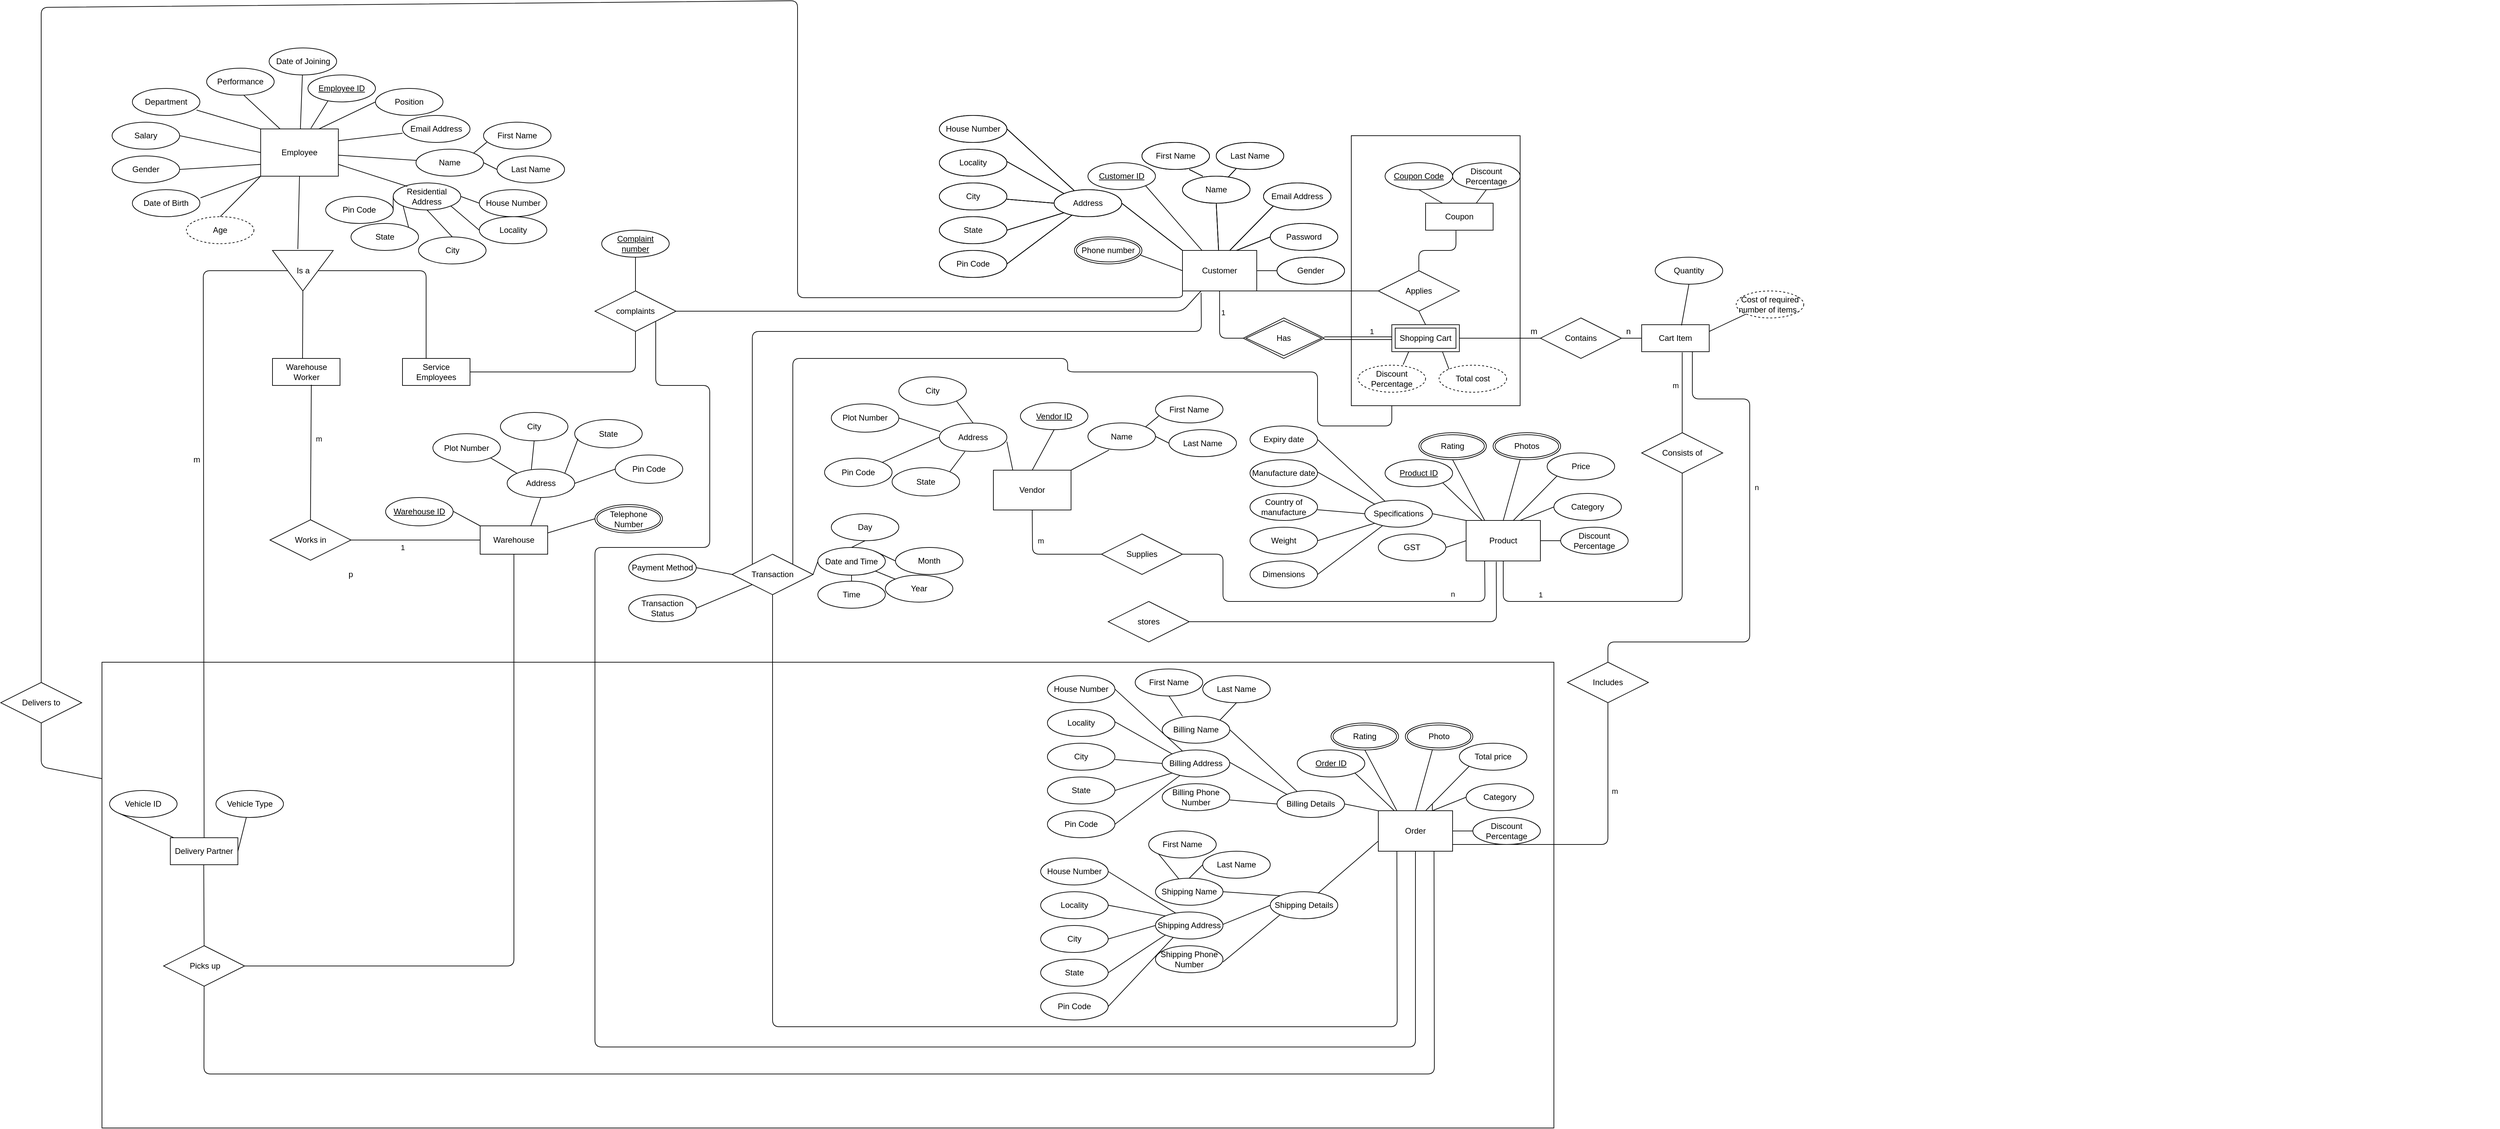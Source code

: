 <mxfile>
    <diagram id="iqULjE4o9p0kMfshamyn" name="Page-1">
        <mxGraphModel dx="5597" dy="3434" grid="1" gridSize="10" guides="1" tooltips="1" connect="1" arrows="0" fold="1" page="1" pageScale="1" pageWidth="2400" pageHeight="1600" math="0" shadow="0">
            <root>
                <mxCell id="0"/>
                <mxCell id="1" parent="0"/>
                <mxCell id="451" style="edgeStyle=none;html=1;exitX=0;exitY=0.25;exitDx=0;exitDy=0;entryX=0.5;entryY=1;entryDx=0;entryDy=0;endArrow=none;endFill=0;" edge="1" parent="1" source="449" target="429">
                    <mxGeometry relative="1" as="geometry">
                        <Array as="points">
                            <mxPoint x="-1360" y="965"/>
                        </Array>
                    </mxGeometry>
                </mxCell>
                <mxCell id="449" value="" style="rounded=0;whiteSpace=wrap;html=1;fillColor=none;" vertex="1" parent="1">
                    <mxGeometry x="-1270" y="810" width="2150" height="690" as="geometry"/>
                </mxCell>
                <mxCell id="rCRO5mDwt1Ey6ZGiLpo1-23" value="" style="group" parent="1" vertex="1" connectable="0">
                    <mxGeometry x="10" y="40" width="560" height="260" as="geometry"/>
                </mxCell>
                <mxCell id="tvMCfg9BwbrJC1F9YZ1s-1" value="Customer" style="whiteSpace=wrap;html=1;align=center;" parent="rCRO5mDwt1Ey6ZGiLpo1-23" vertex="1">
                    <mxGeometry x="320" y="160" width="110" height="60" as="geometry"/>
                </mxCell>
                <mxCell id="tvMCfg9BwbrJC1F9YZ1s-8" value="Gender" style="ellipse;whiteSpace=wrap;html=1;align=center;" parent="rCRO5mDwt1Ey6ZGiLpo1-23" vertex="1">
                    <mxGeometry x="460" y="170" width="100" height="40" as="geometry"/>
                </mxCell>
                <mxCell id="tvMCfg9BwbrJC1F9YZ1s-9" value="Name" style="ellipse;whiteSpace=wrap;html=1;align=center;" parent="rCRO5mDwt1Ey6ZGiLpo1-23" vertex="1">
                    <mxGeometry x="320" y="50" width="100" height="40" as="geometry"/>
                </mxCell>
                <mxCell id="tvMCfg9BwbrJC1F9YZ1s-10" value="Email Address" style="ellipse;whiteSpace=wrap;html=1;align=center;" parent="rCRO5mDwt1Ey6ZGiLpo1-23" vertex="1">
                    <mxGeometry x="440" y="60" width="100" height="40" as="geometry"/>
                </mxCell>
                <mxCell id="tvMCfg9BwbrJC1F9YZ1s-11" value="Password" style="ellipse;whiteSpace=wrap;html=1;align=center;" parent="rCRO5mDwt1Ey6ZGiLpo1-23" vertex="1">
                    <mxGeometry x="450" y="120" width="100" height="40" as="geometry"/>
                </mxCell>
                <mxCell id="tvMCfg9BwbrJC1F9YZ1s-12" value="Address" style="ellipse;whiteSpace=wrap;html=1;align=center;" parent="rCRO5mDwt1Ey6ZGiLpo1-23" vertex="1">
                    <mxGeometry x="130" y="70" width="100" height="40" as="geometry"/>
                </mxCell>
                <mxCell id="rCRO5mDwt1Ey6ZGiLpo1-1" value="" style="endArrow=none;html=1;rounded=0;" parent="rCRO5mDwt1Ey6ZGiLpo1-23" source="tvMCfg9BwbrJC1F9YZ1s-1" edge="1">
                    <mxGeometry relative="1" as="geometry">
                        <mxPoint x="370" as="sourcePoint"/>
                        <mxPoint x="370" y="90" as="targetPoint"/>
                    </mxGeometry>
                </mxCell>
                <mxCell id="rCRO5mDwt1Ey6ZGiLpo1-2" value="" style="endArrow=none;html=1;rounded=0;entryX=0;entryY=1;entryDx=0;entryDy=0;" parent="rCRO5mDwt1Ey6ZGiLpo1-23" target="tvMCfg9BwbrJC1F9YZ1s-10" edge="1">
                    <mxGeometry relative="1" as="geometry">
                        <mxPoint x="390" y="160" as="sourcePoint"/>
                        <mxPoint x="380" y="100" as="targetPoint"/>
                    </mxGeometry>
                </mxCell>
                <mxCell id="rCRO5mDwt1Ey6ZGiLpo1-3" value="" style="endArrow=none;html=1;rounded=0;entryX=0;entryY=0.5;entryDx=0;entryDy=0;" parent="rCRO5mDwt1Ey6ZGiLpo1-23" target="tvMCfg9BwbrJC1F9YZ1s-11" edge="1">
                    <mxGeometry relative="1" as="geometry">
                        <mxPoint x="400" y="160" as="sourcePoint"/>
                        <mxPoint x="390" y="110" as="targetPoint"/>
                    </mxGeometry>
                </mxCell>
                <mxCell id="rCRO5mDwt1Ey6ZGiLpo1-4" value="" style="endArrow=none;html=1;rounded=0;entryX=0;entryY=0.5;entryDx=0;entryDy=0;exitX=1;exitY=0.5;exitDx=0;exitDy=0;" parent="rCRO5mDwt1Ey6ZGiLpo1-23" source="tvMCfg9BwbrJC1F9YZ1s-1" target="tvMCfg9BwbrJC1F9YZ1s-8" edge="1">
                    <mxGeometry relative="1" as="geometry">
                        <mxPoint x="430" y="190" as="sourcePoint"/>
                        <mxPoint x="400" y="120" as="targetPoint"/>
                    </mxGeometry>
                </mxCell>
                <mxCell id="rCRO5mDwt1Ey6ZGiLpo1-6" value="" style="endArrow=none;html=1;rounded=0;entryX=1;entryY=0.5;entryDx=0;entryDy=0;" parent="rCRO5mDwt1Ey6ZGiLpo1-23" target="tvMCfg9BwbrJC1F9YZ1s-12" edge="1">
                    <mxGeometry relative="1" as="geometry">
                        <mxPoint x="320" y="160" as="sourcePoint"/>
                        <mxPoint x="420" y="140" as="targetPoint"/>
                    </mxGeometry>
                </mxCell>
                <mxCell id="rCRO5mDwt1Ey6ZGiLpo1-8" value="First Name" style="ellipse;whiteSpace=wrap;html=1;align=center;" parent="rCRO5mDwt1Ey6ZGiLpo1-23" vertex="1">
                    <mxGeometry x="260" width="100" height="40" as="geometry"/>
                </mxCell>
                <mxCell id="rCRO5mDwt1Ey6ZGiLpo1-9" value="Last Name" style="ellipse;whiteSpace=wrap;html=1;align=center;" parent="rCRO5mDwt1Ey6ZGiLpo1-23" vertex="1">
                    <mxGeometry x="370" width="100" height="40" as="geometry"/>
                </mxCell>
                <mxCell id="rCRO5mDwt1Ey6ZGiLpo1-10" value="House Number" style="ellipse;whiteSpace=wrap;html=1;align=center;" parent="rCRO5mDwt1Ey6ZGiLpo1-23" vertex="1">
                    <mxGeometry x="-40" y="-40" width="100" height="40" as="geometry"/>
                </mxCell>
                <mxCell id="rCRO5mDwt1Ey6ZGiLpo1-11" value="Locality" style="ellipse;whiteSpace=wrap;html=1;align=center;" parent="rCRO5mDwt1Ey6ZGiLpo1-23" vertex="1">
                    <mxGeometry x="-40" y="10" width="100" height="40" as="geometry"/>
                </mxCell>
                <mxCell id="rCRO5mDwt1Ey6ZGiLpo1-12" value="City" style="ellipse;whiteSpace=wrap;html=1;align=center;" parent="rCRO5mDwt1Ey6ZGiLpo1-23" vertex="1">
                    <mxGeometry x="-40" y="60" width="100" height="40" as="geometry"/>
                </mxCell>
                <mxCell id="rCRO5mDwt1Ey6ZGiLpo1-13" value="State" style="ellipse;whiteSpace=wrap;html=1;align=center;" parent="rCRO5mDwt1Ey6ZGiLpo1-23" vertex="1">
                    <mxGeometry x="-40" y="110" width="100" height="40" as="geometry"/>
                </mxCell>
                <mxCell id="rCRO5mDwt1Ey6ZGiLpo1-14" value="Pin Code" style="ellipse;whiteSpace=wrap;html=1;align=center;" parent="rCRO5mDwt1Ey6ZGiLpo1-23" vertex="1">
                    <mxGeometry x="-40" y="160" width="100" height="40" as="geometry"/>
                </mxCell>
                <mxCell id="rCRO5mDwt1Ey6ZGiLpo1-16" value="" style="endArrow=none;html=1;rounded=0;exitX=1;exitY=0.5;exitDx=0;exitDy=0;" parent="rCRO5mDwt1Ey6ZGiLpo1-23" source="rCRO5mDwt1Ey6ZGiLpo1-10" target="tvMCfg9BwbrJC1F9YZ1s-12" edge="1">
                    <mxGeometry relative="1" as="geometry">
                        <mxPoint x="70" y="-10" as="sourcePoint"/>
                        <mxPoint x="230" y="-10" as="targetPoint"/>
                    </mxGeometry>
                </mxCell>
                <mxCell id="rCRO5mDwt1Ey6ZGiLpo1-17" value="" style="endArrow=none;html=1;rounded=0;exitX=1;exitY=0.5;exitDx=0;exitDy=0;entryX=0;entryY=0;entryDx=0;entryDy=0;" parent="rCRO5mDwt1Ey6ZGiLpo1-23" target="tvMCfg9BwbrJC1F9YZ1s-12" edge="1">
                    <mxGeometry relative="1" as="geometry">
                        <mxPoint x="60" y="28.33" as="sourcePoint"/>
                        <mxPoint x="160.003" y="119.999" as="targetPoint"/>
                    </mxGeometry>
                </mxCell>
                <mxCell id="rCRO5mDwt1Ey6ZGiLpo1-18" value="" style="endArrow=none;html=1;rounded=0;exitX=1;exitY=0.5;exitDx=0;exitDy=0;entryX=0;entryY=0.5;entryDx=0;entryDy=0;" parent="rCRO5mDwt1Ey6ZGiLpo1-23" target="tvMCfg9BwbrJC1F9YZ1s-12" edge="1">
                    <mxGeometry relative="1" as="geometry">
                        <mxPoint x="60" y="84.17" as="sourcePoint"/>
                        <mxPoint x="160.003" y="175.839" as="targetPoint"/>
                    </mxGeometry>
                </mxCell>
                <mxCell id="rCRO5mDwt1Ey6ZGiLpo1-19" value="" style="endArrow=none;html=1;rounded=0;exitX=0;exitY=1;exitDx=0;exitDy=0;entryX=1;entryY=0.5;entryDx=0;entryDy=0;" parent="rCRO5mDwt1Ey6ZGiLpo1-23" source="tvMCfg9BwbrJC1F9YZ1s-12" target="rCRO5mDwt1Ey6ZGiLpo1-13" edge="1">
                    <mxGeometry relative="1" as="geometry">
                        <mxPoint x="90" y="10" as="sourcePoint"/>
                        <mxPoint x="190.003" y="101.669" as="targetPoint"/>
                    </mxGeometry>
                </mxCell>
                <mxCell id="rCRO5mDwt1Ey6ZGiLpo1-20" value="" style="endArrow=none;html=1;rounded=0;exitX=1;exitY=0.5;exitDx=0;exitDy=0;entryX=0.26;entryY=0.95;entryDx=0;entryDy=0;entryPerimeter=0;" parent="rCRO5mDwt1Ey6ZGiLpo1-23" source="rCRO5mDwt1Ey6ZGiLpo1-14" target="tvMCfg9BwbrJC1F9YZ1s-12" edge="1">
                    <mxGeometry relative="1" as="geometry">
                        <mxPoint x="100" y="20" as="sourcePoint"/>
                        <mxPoint x="160" y="100" as="targetPoint"/>
                    </mxGeometry>
                </mxCell>
                <mxCell id="rCRO5mDwt1Ey6ZGiLpo1-21" value="" style="endArrow=none;html=1;rounded=0;exitX=1;exitY=0.5;exitDx=0;exitDy=0;" parent="rCRO5mDwt1Ey6ZGiLpo1-23" edge="1">
                    <mxGeometry relative="1" as="geometry">
                        <mxPoint x="330" y="40" as="sourcePoint"/>
                        <mxPoint x="350" y="50" as="targetPoint"/>
                    </mxGeometry>
                </mxCell>
                <mxCell id="rCRO5mDwt1Ey6ZGiLpo1-22" value="" style="endArrow=none;html=1;rounded=0;exitX=1;exitY=0.5;exitDx=0;exitDy=0;" parent="rCRO5mDwt1Ey6ZGiLpo1-23" target="tvMCfg9BwbrJC1F9YZ1s-9" edge="1">
                    <mxGeometry relative="1" as="geometry">
                        <mxPoint x="400" y="38.33" as="sourcePoint"/>
                        <mxPoint x="500.003" y="129.999" as="targetPoint"/>
                    </mxGeometry>
                </mxCell>
                <mxCell id="rCRO5mDwt1Ey6ZGiLpo1-105" value="" style="group" parent="rCRO5mDwt1Ey6ZGiLpo1-23" vertex="1" connectable="0">
                    <mxGeometry width="560" height="260" as="geometry"/>
                </mxCell>
                <mxCell id="rCRO5mDwt1Ey6ZGiLpo1-106" value="Customer" style="whiteSpace=wrap;html=1;align=center;" parent="rCRO5mDwt1Ey6ZGiLpo1-105" vertex="1">
                    <mxGeometry x="320" y="160" width="110" height="60" as="geometry"/>
                </mxCell>
                <mxCell id="rCRO5mDwt1Ey6ZGiLpo1-108" value="Gender" style="ellipse;whiteSpace=wrap;html=1;align=center;" parent="rCRO5mDwt1Ey6ZGiLpo1-105" vertex="1">
                    <mxGeometry x="460" y="170" width="100" height="40" as="geometry"/>
                </mxCell>
                <mxCell id="rCRO5mDwt1Ey6ZGiLpo1-109" value="Name" style="ellipse;whiteSpace=wrap;html=1;align=center;" parent="rCRO5mDwt1Ey6ZGiLpo1-105" vertex="1">
                    <mxGeometry x="320" y="50" width="100" height="40" as="geometry"/>
                </mxCell>
                <mxCell id="rCRO5mDwt1Ey6ZGiLpo1-110" value="Email Address" style="ellipse;whiteSpace=wrap;html=1;align=center;" parent="rCRO5mDwt1Ey6ZGiLpo1-105" vertex="1">
                    <mxGeometry x="440" y="60" width="100" height="40" as="geometry"/>
                </mxCell>
                <mxCell id="rCRO5mDwt1Ey6ZGiLpo1-111" value="Password" style="ellipse;whiteSpace=wrap;html=1;align=center;" parent="rCRO5mDwt1Ey6ZGiLpo1-105" vertex="1">
                    <mxGeometry x="450" y="120" width="100" height="40" as="geometry"/>
                </mxCell>
                <mxCell id="rCRO5mDwt1Ey6ZGiLpo1-112" value="Address" style="ellipse;whiteSpace=wrap;html=1;align=center;" parent="rCRO5mDwt1Ey6ZGiLpo1-105" vertex="1">
                    <mxGeometry x="130" y="70" width="100" height="40" as="geometry"/>
                </mxCell>
                <mxCell id="rCRO5mDwt1Ey6ZGiLpo1-113" value="" style="endArrow=none;html=1;rounded=0;" parent="rCRO5mDwt1Ey6ZGiLpo1-105" source="rCRO5mDwt1Ey6ZGiLpo1-106" edge="1">
                    <mxGeometry relative="1" as="geometry">
                        <mxPoint x="370" as="sourcePoint"/>
                        <mxPoint x="370" y="90" as="targetPoint"/>
                    </mxGeometry>
                </mxCell>
                <mxCell id="rCRO5mDwt1Ey6ZGiLpo1-114" value="" style="endArrow=none;html=1;rounded=0;entryX=0;entryY=1;entryDx=0;entryDy=0;" parent="rCRO5mDwt1Ey6ZGiLpo1-105" target="rCRO5mDwt1Ey6ZGiLpo1-110" edge="1">
                    <mxGeometry relative="1" as="geometry">
                        <mxPoint x="390" y="160" as="sourcePoint"/>
                        <mxPoint x="380" y="100" as="targetPoint"/>
                    </mxGeometry>
                </mxCell>
                <mxCell id="rCRO5mDwt1Ey6ZGiLpo1-115" value="" style="endArrow=none;html=1;rounded=0;entryX=0;entryY=0.5;entryDx=0;entryDy=0;" parent="rCRO5mDwt1Ey6ZGiLpo1-105" target="rCRO5mDwt1Ey6ZGiLpo1-111" edge="1">
                    <mxGeometry relative="1" as="geometry">
                        <mxPoint x="400" y="160" as="sourcePoint"/>
                        <mxPoint x="390" y="110" as="targetPoint"/>
                    </mxGeometry>
                </mxCell>
                <mxCell id="rCRO5mDwt1Ey6ZGiLpo1-116" value="" style="endArrow=none;html=1;rounded=0;entryX=0;entryY=0.5;entryDx=0;entryDy=0;exitX=1;exitY=0.5;exitDx=0;exitDy=0;" parent="rCRO5mDwt1Ey6ZGiLpo1-105" source="rCRO5mDwt1Ey6ZGiLpo1-106" target="rCRO5mDwt1Ey6ZGiLpo1-108" edge="1">
                    <mxGeometry relative="1" as="geometry">
                        <mxPoint x="430" y="190" as="sourcePoint"/>
                        <mxPoint x="400" y="120" as="targetPoint"/>
                    </mxGeometry>
                </mxCell>
                <mxCell id="rCRO5mDwt1Ey6ZGiLpo1-118" value="" style="endArrow=none;html=1;rounded=0;entryX=1;entryY=0.5;entryDx=0;entryDy=0;" parent="rCRO5mDwt1Ey6ZGiLpo1-105" target="rCRO5mDwt1Ey6ZGiLpo1-112" edge="1">
                    <mxGeometry relative="1" as="geometry">
                        <mxPoint x="320" y="160" as="sourcePoint"/>
                        <mxPoint x="420" y="140" as="targetPoint"/>
                    </mxGeometry>
                </mxCell>
                <mxCell id="rCRO5mDwt1Ey6ZGiLpo1-120" value="First Name" style="ellipse;whiteSpace=wrap;html=1;align=center;" parent="rCRO5mDwt1Ey6ZGiLpo1-105" vertex="1">
                    <mxGeometry x="260" width="100" height="40" as="geometry"/>
                </mxCell>
                <mxCell id="rCRO5mDwt1Ey6ZGiLpo1-121" value="Last Name" style="ellipse;whiteSpace=wrap;html=1;align=center;" parent="rCRO5mDwt1Ey6ZGiLpo1-105" vertex="1">
                    <mxGeometry x="370" width="100" height="40" as="geometry"/>
                </mxCell>
                <mxCell id="rCRO5mDwt1Ey6ZGiLpo1-122" value="House Number" style="ellipse;whiteSpace=wrap;html=1;align=center;" parent="rCRO5mDwt1Ey6ZGiLpo1-105" vertex="1">
                    <mxGeometry x="-40" y="-40" width="100" height="40" as="geometry"/>
                </mxCell>
                <mxCell id="rCRO5mDwt1Ey6ZGiLpo1-123" value="Locality" style="ellipse;whiteSpace=wrap;html=1;align=center;" parent="rCRO5mDwt1Ey6ZGiLpo1-105" vertex="1">
                    <mxGeometry x="-40" y="10" width="100" height="40" as="geometry"/>
                </mxCell>
                <mxCell id="rCRO5mDwt1Ey6ZGiLpo1-124" value="City" style="ellipse;whiteSpace=wrap;html=1;align=center;" parent="rCRO5mDwt1Ey6ZGiLpo1-105" vertex="1">
                    <mxGeometry x="-40" y="60" width="100" height="40" as="geometry"/>
                </mxCell>
                <mxCell id="rCRO5mDwt1Ey6ZGiLpo1-125" value="State" style="ellipse;whiteSpace=wrap;html=1;align=center;" parent="rCRO5mDwt1Ey6ZGiLpo1-105" vertex="1">
                    <mxGeometry x="-40" y="110" width="100" height="40" as="geometry"/>
                </mxCell>
                <mxCell id="rCRO5mDwt1Ey6ZGiLpo1-126" value="Pin Code" style="ellipse;whiteSpace=wrap;html=1;align=center;" parent="rCRO5mDwt1Ey6ZGiLpo1-105" vertex="1">
                    <mxGeometry x="-40" y="160" width="100" height="40" as="geometry"/>
                </mxCell>
                <mxCell id="rCRO5mDwt1Ey6ZGiLpo1-127" value="" style="endArrow=none;html=1;rounded=0;exitX=1;exitY=0.5;exitDx=0;exitDy=0;" parent="rCRO5mDwt1Ey6ZGiLpo1-105" source="rCRO5mDwt1Ey6ZGiLpo1-122" target="rCRO5mDwt1Ey6ZGiLpo1-112" edge="1">
                    <mxGeometry relative="1" as="geometry">
                        <mxPoint x="70" y="-10" as="sourcePoint"/>
                        <mxPoint x="230" y="-10" as="targetPoint"/>
                    </mxGeometry>
                </mxCell>
                <mxCell id="rCRO5mDwt1Ey6ZGiLpo1-128" value="" style="endArrow=none;html=1;rounded=0;exitX=1;exitY=0.5;exitDx=0;exitDy=0;entryX=0;entryY=0;entryDx=0;entryDy=0;" parent="rCRO5mDwt1Ey6ZGiLpo1-105" target="rCRO5mDwt1Ey6ZGiLpo1-112" edge="1">
                    <mxGeometry relative="1" as="geometry">
                        <mxPoint x="60" y="28.33" as="sourcePoint"/>
                        <mxPoint x="160.003" y="119.999" as="targetPoint"/>
                    </mxGeometry>
                </mxCell>
                <mxCell id="rCRO5mDwt1Ey6ZGiLpo1-129" value="" style="endArrow=none;html=1;rounded=0;exitX=1;exitY=0.5;exitDx=0;exitDy=0;entryX=0;entryY=0.5;entryDx=0;entryDy=0;" parent="rCRO5mDwt1Ey6ZGiLpo1-105" target="rCRO5mDwt1Ey6ZGiLpo1-112" edge="1">
                    <mxGeometry relative="1" as="geometry">
                        <mxPoint x="60" y="84.17" as="sourcePoint"/>
                        <mxPoint x="160.003" y="175.839" as="targetPoint"/>
                    </mxGeometry>
                </mxCell>
                <mxCell id="rCRO5mDwt1Ey6ZGiLpo1-130" value="" style="endArrow=none;html=1;rounded=0;exitX=0;exitY=1;exitDx=0;exitDy=0;entryX=1;entryY=0.5;entryDx=0;entryDy=0;" parent="rCRO5mDwt1Ey6ZGiLpo1-105" source="rCRO5mDwt1Ey6ZGiLpo1-112" target="rCRO5mDwt1Ey6ZGiLpo1-125" edge="1">
                    <mxGeometry relative="1" as="geometry">
                        <mxPoint x="90" y="10" as="sourcePoint"/>
                        <mxPoint x="190.003" y="101.669" as="targetPoint"/>
                    </mxGeometry>
                </mxCell>
                <mxCell id="rCRO5mDwt1Ey6ZGiLpo1-131" value="" style="endArrow=none;html=1;rounded=0;exitX=1;exitY=0.5;exitDx=0;exitDy=0;entryX=0.26;entryY=0.95;entryDx=0;entryDy=0;entryPerimeter=0;" parent="rCRO5mDwt1Ey6ZGiLpo1-105" source="rCRO5mDwt1Ey6ZGiLpo1-126" target="rCRO5mDwt1Ey6ZGiLpo1-112" edge="1">
                    <mxGeometry relative="1" as="geometry">
                        <mxPoint x="100" y="20" as="sourcePoint"/>
                        <mxPoint x="160" y="100" as="targetPoint"/>
                    </mxGeometry>
                </mxCell>
                <mxCell id="rCRO5mDwt1Ey6ZGiLpo1-132" value="" style="endArrow=none;html=1;rounded=0;exitX=1;exitY=0.5;exitDx=0;exitDy=0;" parent="rCRO5mDwt1Ey6ZGiLpo1-105" edge="1">
                    <mxGeometry relative="1" as="geometry">
                        <mxPoint x="330" y="40" as="sourcePoint"/>
                        <mxPoint x="350" y="50" as="targetPoint"/>
                    </mxGeometry>
                </mxCell>
                <mxCell id="rCRO5mDwt1Ey6ZGiLpo1-133" value="" style="endArrow=none;html=1;rounded=0;exitX=1;exitY=0.5;exitDx=0;exitDy=0;" parent="rCRO5mDwt1Ey6ZGiLpo1-105" target="rCRO5mDwt1Ey6ZGiLpo1-109" edge="1">
                    <mxGeometry relative="1" as="geometry">
                        <mxPoint x="400" y="38.33" as="sourcePoint"/>
                        <mxPoint x="500.003" y="129.999" as="targetPoint"/>
                    </mxGeometry>
                </mxCell>
                <mxCell id="rCRO5mDwt1Ey6ZGiLpo1-136" value="" style="group" parent="rCRO5mDwt1Ey6ZGiLpo1-105" vertex="1" connectable="0">
                    <mxGeometry width="560" height="260" as="geometry"/>
                </mxCell>
                <mxCell id="rCRO5mDwt1Ey6ZGiLpo1-137" value="Customer" style="whiteSpace=wrap;html=1;align=center;" parent="rCRO5mDwt1Ey6ZGiLpo1-136" vertex="1">
                    <mxGeometry x="320" y="160" width="110" height="60" as="geometry"/>
                </mxCell>
                <mxCell id="rCRO5mDwt1Ey6ZGiLpo1-138" value="&lt;u&gt;Customer ID&lt;/u&gt;" style="ellipse;whiteSpace=wrap;html=1;align=center;" parent="rCRO5mDwt1Ey6ZGiLpo1-136" vertex="1">
                    <mxGeometry x="180" y="30" width="100" height="40" as="geometry"/>
                </mxCell>
                <mxCell id="rCRO5mDwt1Ey6ZGiLpo1-139" value="Gender" style="ellipse;whiteSpace=wrap;html=1;align=center;" parent="rCRO5mDwt1Ey6ZGiLpo1-136" vertex="1">
                    <mxGeometry x="460" y="170" width="100" height="40" as="geometry"/>
                </mxCell>
                <mxCell id="rCRO5mDwt1Ey6ZGiLpo1-140" value="Name" style="ellipse;whiteSpace=wrap;html=1;align=center;" parent="rCRO5mDwt1Ey6ZGiLpo1-136" vertex="1">
                    <mxGeometry x="320" y="50" width="100" height="40" as="geometry"/>
                </mxCell>
                <mxCell id="rCRO5mDwt1Ey6ZGiLpo1-141" value="Email Address" style="ellipse;whiteSpace=wrap;html=1;align=center;" parent="rCRO5mDwt1Ey6ZGiLpo1-136" vertex="1">
                    <mxGeometry x="440" y="60" width="100" height="40" as="geometry"/>
                </mxCell>
                <mxCell id="rCRO5mDwt1Ey6ZGiLpo1-142" value="Password" style="ellipse;whiteSpace=wrap;html=1;align=center;" parent="rCRO5mDwt1Ey6ZGiLpo1-136" vertex="1">
                    <mxGeometry x="450" y="120" width="100" height="40" as="geometry"/>
                </mxCell>
                <mxCell id="rCRO5mDwt1Ey6ZGiLpo1-143" value="Address" style="ellipse;whiteSpace=wrap;html=1;align=center;" parent="rCRO5mDwt1Ey6ZGiLpo1-136" vertex="1">
                    <mxGeometry x="130" y="70" width="100" height="40" as="geometry"/>
                </mxCell>
                <mxCell id="rCRO5mDwt1Ey6ZGiLpo1-144" value="" style="endArrow=none;html=1;rounded=0;" parent="rCRO5mDwt1Ey6ZGiLpo1-136" source="rCRO5mDwt1Ey6ZGiLpo1-137" edge="1">
                    <mxGeometry relative="1" as="geometry">
                        <mxPoint x="370" as="sourcePoint"/>
                        <mxPoint x="370" y="90" as="targetPoint"/>
                    </mxGeometry>
                </mxCell>
                <mxCell id="rCRO5mDwt1Ey6ZGiLpo1-145" value="" style="endArrow=none;html=1;rounded=0;entryX=0;entryY=1;entryDx=0;entryDy=0;" parent="rCRO5mDwt1Ey6ZGiLpo1-136" target="rCRO5mDwt1Ey6ZGiLpo1-141" edge="1">
                    <mxGeometry relative="1" as="geometry">
                        <mxPoint x="390" y="160" as="sourcePoint"/>
                        <mxPoint x="380" y="100" as="targetPoint"/>
                    </mxGeometry>
                </mxCell>
                <mxCell id="rCRO5mDwt1Ey6ZGiLpo1-146" value="" style="endArrow=none;html=1;rounded=0;entryX=0;entryY=0.5;entryDx=0;entryDy=0;" parent="rCRO5mDwt1Ey6ZGiLpo1-136" target="rCRO5mDwt1Ey6ZGiLpo1-142" edge="1">
                    <mxGeometry relative="1" as="geometry">
                        <mxPoint x="400" y="160" as="sourcePoint"/>
                        <mxPoint x="390" y="110" as="targetPoint"/>
                    </mxGeometry>
                </mxCell>
                <mxCell id="rCRO5mDwt1Ey6ZGiLpo1-147" value="" style="endArrow=none;html=1;rounded=0;entryX=0;entryY=0.5;entryDx=0;entryDy=0;exitX=1;exitY=0.5;exitDx=0;exitDy=0;" parent="rCRO5mDwt1Ey6ZGiLpo1-136" source="rCRO5mDwt1Ey6ZGiLpo1-137" target="rCRO5mDwt1Ey6ZGiLpo1-139" edge="1">
                    <mxGeometry relative="1" as="geometry">
                        <mxPoint x="430" y="190" as="sourcePoint"/>
                        <mxPoint x="400" y="120" as="targetPoint"/>
                    </mxGeometry>
                </mxCell>
                <mxCell id="rCRO5mDwt1Ey6ZGiLpo1-148" value="" style="endArrow=none;html=1;rounded=0;entryX=1;entryY=1;entryDx=0;entryDy=0;" parent="rCRO5mDwt1Ey6ZGiLpo1-136" source="rCRO5mDwt1Ey6ZGiLpo1-137" target="rCRO5mDwt1Ey6ZGiLpo1-138" edge="1">
                    <mxGeometry relative="1" as="geometry">
                        <mxPoint x="410" y="200" as="sourcePoint"/>
                        <mxPoint x="410" y="130" as="targetPoint"/>
                    </mxGeometry>
                </mxCell>
                <mxCell id="rCRO5mDwt1Ey6ZGiLpo1-149" value="" style="endArrow=none;html=1;rounded=0;entryX=1;entryY=0.5;entryDx=0;entryDy=0;" parent="rCRO5mDwt1Ey6ZGiLpo1-136" target="rCRO5mDwt1Ey6ZGiLpo1-143" edge="1">
                    <mxGeometry relative="1" as="geometry">
                        <mxPoint x="320" y="160" as="sourcePoint"/>
                        <mxPoint x="420" y="140" as="targetPoint"/>
                    </mxGeometry>
                </mxCell>
                <mxCell id="rCRO5mDwt1Ey6ZGiLpo1-151" value="First Name" style="ellipse;whiteSpace=wrap;html=1;align=center;" parent="rCRO5mDwt1Ey6ZGiLpo1-136" vertex="1">
                    <mxGeometry x="260" width="100" height="40" as="geometry"/>
                </mxCell>
                <mxCell id="rCRO5mDwt1Ey6ZGiLpo1-152" value="Last Name" style="ellipse;whiteSpace=wrap;html=1;align=center;" parent="rCRO5mDwt1Ey6ZGiLpo1-136" vertex="1">
                    <mxGeometry x="370" width="100" height="40" as="geometry"/>
                </mxCell>
                <mxCell id="rCRO5mDwt1Ey6ZGiLpo1-153" value="House Number" style="ellipse;whiteSpace=wrap;html=1;align=center;" parent="rCRO5mDwt1Ey6ZGiLpo1-136" vertex="1">
                    <mxGeometry x="-40" y="-40" width="100" height="40" as="geometry"/>
                </mxCell>
                <mxCell id="rCRO5mDwt1Ey6ZGiLpo1-154" value="Locality" style="ellipse;whiteSpace=wrap;html=1;align=center;" parent="rCRO5mDwt1Ey6ZGiLpo1-136" vertex="1">
                    <mxGeometry x="-40" y="10" width="100" height="40" as="geometry"/>
                </mxCell>
                <mxCell id="rCRO5mDwt1Ey6ZGiLpo1-155" value="City" style="ellipse;whiteSpace=wrap;html=1;align=center;" parent="rCRO5mDwt1Ey6ZGiLpo1-136" vertex="1">
                    <mxGeometry x="-40" y="60" width="100" height="40" as="geometry"/>
                </mxCell>
                <mxCell id="rCRO5mDwt1Ey6ZGiLpo1-156" value="State" style="ellipse;whiteSpace=wrap;html=1;align=center;" parent="rCRO5mDwt1Ey6ZGiLpo1-136" vertex="1">
                    <mxGeometry x="-40" y="110" width="100" height="40" as="geometry"/>
                </mxCell>
                <mxCell id="rCRO5mDwt1Ey6ZGiLpo1-157" value="Pin Code" style="ellipse;whiteSpace=wrap;html=1;align=center;" parent="rCRO5mDwt1Ey6ZGiLpo1-136" vertex="1">
                    <mxGeometry x="-40" y="160" width="100" height="40" as="geometry"/>
                </mxCell>
                <mxCell id="rCRO5mDwt1Ey6ZGiLpo1-158" value="" style="endArrow=none;html=1;rounded=0;exitX=1;exitY=0.5;exitDx=0;exitDy=0;" parent="rCRO5mDwt1Ey6ZGiLpo1-136" source="rCRO5mDwt1Ey6ZGiLpo1-153" target="rCRO5mDwt1Ey6ZGiLpo1-143" edge="1">
                    <mxGeometry relative="1" as="geometry">
                        <mxPoint x="70" y="-10" as="sourcePoint"/>
                        <mxPoint x="230" y="-10" as="targetPoint"/>
                    </mxGeometry>
                </mxCell>
                <mxCell id="rCRO5mDwt1Ey6ZGiLpo1-159" value="" style="endArrow=none;html=1;rounded=0;exitX=1;exitY=0.5;exitDx=0;exitDy=0;entryX=0;entryY=0;entryDx=0;entryDy=0;" parent="rCRO5mDwt1Ey6ZGiLpo1-136" target="rCRO5mDwt1Ey6ZGiLpo1-143" edge="1">
                    <mxGeometry relative="1" as="geometry">
                        <mxPoint x="60" y="28.33" as="sourcePoint"/>
                        <mxPoint x="160.003" y="119.999" as="targetPoint"/>
                    </mxGeometry>
                </mxCell>
                <mxCell id="rCRO5mDwt1Ey6ZGiLpo1-160" value="" style="endArrow=none;html=1;rounded=0;exitX=1;exitY=0.5;exitDx=0;exitDy=0;entryX=0;entryY=0.5;entryDx=0;entryDy=0;" parent="rCRO5mDwt1Ey6ZGiLpo1-136" target="rCRO5mDwt1Ey6ZGiLpo1-143" edge="1">
                    <mxGeometry relative="1" as="geometry">
                        <mxPoint x="60" y="84.17" as="sourcePoint"/>
                        <mxPoint x="160.003" y="175.839" as="targetPoint"/>
                    </mxGeometry>
                </mxCell>
                <mxCell id="rCRO5mDwt1Ey6ZGiLpo1-161" value="" style="endArrow=none;html=1;rounded=0;exitX=0;exitY=1;exitDx=0;exitDy=0;entryX=1;entryY=0.5;entryDx=0;entryDy=0;" parent="rCRO5mDwt1Ey6ZGiLpo1-136" source="rCRO5mDwt1Ey6ZGiLpo1-143" target="rCRO5mDwt1Ey6ZGiLpo1-156" edge="1">
                    <mxGeometry relative="1" as="geometry">
                        <mxPoint x="90" y="10" as="sourcePoint"/>
                        <mxPoint x="190.003" y="101.669" as="targetPoint"/>
                    </mxGeometry>
                </mxCell>
                <mxCell id="rCRO5mDwt1Ey6ZGiLpo1-162" value="" style="endArrow=none;html=1;rounded=0;exitX=1;exitY=0.5;exitDx=0;exitDy=0;entryX=0.26;entryY=0.95;entryDx=0;entryDy=0;entryPerimeter=0;" parent="rCRO5mDwt1Ey6ZGiLpo1-136" source="rCRO5mDwt1Ey6ZGiLpo1-157" target="rCRO5mDwt1Ey6ZGiLpo1-143" edge="1">
                    <mxGeometry relative="1" as="geometry">
                        <mxPoint x="100" y="20" as="sourcePoint"/>
                        <mxPoint x="160" y="100" as="targetPoint"/>
                    </mxGeometry>
                </mxCell>
                <mxCell id="rCRO5mDwt1Ey6ZGiLpo1-163" value="" style="endArrow=none;html=1;rounded=0;exitX=1;exitY=0.5;exitDx=0;exitDy=0;" parent="rCRO5mDwt1Ey6ZGiLpo1-136" edge="1">
                    <mxGeometry relative="1" as="geometry">
                        <mxPoint x="330" y="40" as="sourcePoint"/>
                        <mxPoint x="350" y="50" as="targetPoint"/>
                    </mxGeometry>
                </mxCell>
                <mxCell id="rCRO5mDwt1Ey6ZGiLpo1-164" value="" style="endArrow=none;html=1;rounded=0;exitX=1;exitY=0.5;exitDx=0;exitDy=0;" parent="rCRO5mDwt1Ey6ZGiLpo1-136" target="rCRO5mDwt1Ey6ZGiLpo1-140" edge="1">
                    <mxGeometry relative="1" as="geometry">
                        <mxPoint x="400" y="38.33" as="sourcePoint"/>
                        <mxPoint x="500.003" y="129.999" as="targetPoint"/>
                    </mxGeometry>
                </mxCell>
                <mxCell id="rCRO5mDwt1Ey6ZGiLpo1-166" value="Phone number" style="ellipse;shape=doubleEllipse;margin=3;whiteSpace=wrap;html=1;align=center;" parent="rCRO5mDwt1Ey6ZGiLpo1-136" vertex="1">
                    <mxGeometry x="160" y="140" width="100" height="40" as="geometry"/>
                </mxCell>
                <mxCell id="437" style="edgeStyle=none;html=1;exitX=0;exitY=0.5;exitDx=0;exitDy=0;fontColor=#000000;startArrow=none;startFill=0;endArrow=none;endFill=0;entryX=0.98;entryY=0.675;entryDx=0;entryDy=0;entryPerimeter=0;" edge="1" parent="rCRO5mDwt1Ey6ZGiLpo1-136" source="rCRO5mDwt1Ey6ZGiLpo1-137" target="rCRO5mDwt1Ey6ZGiLpo1-166">
                    <mxGeometry relative="1" as="geometry">
                        <mxPoint x="260" y="170" as="targetPoint"/>
                    </mxGeometry>
                </mxCell>
                <mxCell id="84" value="" style="edgeStyle=none;html=1;" parent="1" source="66" edge="1">
                    <mxGeometry relative="1" as="geometry"/>
                </mxCell>
                <mxCell id="267" value="Supplies" style="shape=rhombus;perimeter=rhombusPerimeter;whiteSpace=wrap;html=1;align=center;" parent="1" vertex="1">
                    <mxGeometry x="210" y="620" width="120" height="60" as="geometry"/>
                </mxCell>
                <mxCell id="66" value="Address" style="ellipse;whiteSpace=wrap;html=1;align=center;" parent="1" vertex="1">
                    <mxGeometry x="-670" y="524" width="100" height="42" as="geometry"/>
                </mxCell>
                <mxCell id="67" value="Plot Number" style="ellipse;whiteSpace=wrap;html=1;align=center;" parent="1" vertex="1">
                    <mxGeometry x="-780" y="471.5" width="100" height="42" as="geometry"/>
                </mxCell>
                <mxCell id="68" value="City" style="ellipse;whiteSpace=wrap;html=1;align=center;" parent="1" vertex="1">
                    <mxGeometry x="-680" y="440" width="100" height="42" as="geometry"/>
                </mxCell>
                <mxCell id="69" value="State" style="ellipse;whiteSpace=wrap;html=1;align=center;" parent="1" vertex="1">
                    <mxGeometry x="-570" y="450.5" width="100" height="42" as="geometry"/>
                </mxCell>
                <mxCell id="71" value="" style="endArrow=none;html=1;rounded=0;entryX=0;entryY=0;entryDx=0;entryDy=0;" parent="1" target="63" edge="1">
                    <mxGeometry relative="1" as="geometry">
                        <mxPoint x="-750" y="586.475" as="sourcePoint"/>
                        <mxPoint x="-590" y="586.475" as="targetPoint"/>
                    </mxGeometry>
                </mxCell>
                <mxCell id="72" value="" style="endArrow=none;html=1;rounded=0;entryX=0.75;entryY=0;entryDx=0;entryDy=0;exitX=0.5;exitY=1;exitDx=0;exitDy=0;" parent="1" source="66" target="63" edge="1">
                    <mxGeometry relative="1" as="geometry">
                        <mxPoint x="-740" y="596.975" as="sourcePoint"/>
                        <mxPoint x="-700" y="618.5" as="targetPoint"/>
                    </mxGeometry>
                </mxCell>
                <mxCell id="73" value="" style="endArrow=none;html=1;rounded=0;entryX=0;entryY=0;entryDx=0;entryDy=0;exitX=1;exitY=1;exitDx=0;exitDy=0;" parent="1" source="67" target="66" edge="1">
                    <mxGeometry relative="1" as="geometry">
                        <mxPoint x="-730" y="607.475" as="sourcePoint"/>
                        <mxPoint x="-690" y="629" as="targetPoint"/>
                    </mxGeometry>
                </mxCell>
                <mxCell id="74" value="" style="endArrow=none;html=1;rounded=0;entryX=0.358;entryY=0.008;entryDx=0;entryDy=0;exitX=0.5;exitY=1;exitDx=0;exitDy=0;entryPerimeter=0;" parent="1" source="68" target="66" edge="1">
                    <mxGeometry relative="1" as="geometry">
                        <mxPoint x="-720" y="617.975" as="sourcePoint"/>
                        <mxPoint x="-680" y="639.5" as="targetPoint"/>
                    </mxGeometry>
                </mxCell>
                <mxCell id="75" value="" style="endArrow=none;html=1;rounded=0;entryX=1;entryY=0;entryDx=0;entryDy=0;exitX=0.05;exitY=0.675;exitDx=0;exitDy=0;exitPerimeter=0;" parent="1" source="69" target="66" edge="1">
                    <mxGeometry relative="1" as="geometry">
                        <mxPoint x="-710" y="628.475" as="sourcePoint"/>
                        <mxPoint x="-670" y="650" as="targetPoint"/>
                    </mxGeometry>
                </mxCell>
                <mxCell id="76" value="" style="endArrow=none;html=1;rounded=0;entryX=1;entryY=0.5;entryDx=0;entryDy=0;exitX=0;exitY=0.5;exitDx=0;exitDy=0;" parent="1" source="70" target="66" edge="1">
                    <mxGeometry relative="1" as="geometry">
                        <mxPoint x="-510.0" y="524" as="sourcePoint"/>
                        <mxPoint x="-660" y="660.5" as="targetPoint"/>
                    </mxGeometry>
                </mxCell>
                <mxCell id="82" value="" style="endArrow=none;html=1;rounded=0;entryX=0;entryY=0.5;entryDx=0;entryDy=0;exitX=1;exitY=0.25;exitDx=0;exitDy=0;" parent="1" source="63" target="78" edge="1">
                    <mxGeometry relative="1" as="geometry">
                        <mxPoint x="-640" y="618.5" as="sourcePoint"/>
                        <mxPoint x="-540" y="597.5" as="targetPoint"/>
                    </mxGeometry>
                </mxCell>
                <mxCell id="195" value="Warehouse Worker" style="whiteSpace=wrap;html=1;align=center;" parent="1" vertex="1">
                    <mxGeometry x="-1017.5" y="360" width="100" height="40" as="geometry"/>
                </mxCell>
                <mxCell id="85" value="" style="group" parent="1" vertex="1" connectable="0">
                    <mxGeometry x="1840" y="490" width="440" height="210" as="geometry"/>
                </mxCell>
                <mxCell id="70" value="Pin Code" style="ellipse;whiteSpace=wrap;html=1;align=center;" parent="85" vertex="1">
                    <mxGeometry x="-2350" y="13" width="100" height="42" as="geometry"/>
                </mxCell>
                <mxCell id="78" value="Telephone Number" style="ellipse;shape=doubleEllipse;margin=3;whiteSpace=wrap;html=1;align=center;" parent="85" vertex="1">
                    <mxGeometry x="-2380" y="86.5" width="100" height="42" as="geometry"/>
                </mxCell>
                <mxCell id="237" value="Last Name" style="ellipse;whiteSpace=wrap;html=1;align=center;" parent="1" vertex="1">
                    <mxGeometry x="310" y="465.5" width="100" height="40" as="geometry"/>
                </mxCell>
                <mxCell id="330" style="edgeStyle=none;html=1;exitX=0;exitY=0.5;exitDx=0;exitDy=0;endArrow=none;endFill=0;entryX=0.5;entryY=1;entryDx=0;entryDy=0;" parent="1" source="rCRO5mDwt1Ey6ZGiLpo1-29" target="rCRO5mDwt1Ey6ZGiLpo1-137" edge="1">
                    <mxGeometry relative="1" as="geometry">
                        <mxPoint x="390" y="330" as="targetPoint"/>
                        <Array as="points">
                            <mxPoint x="385" y="330"/>
                        </Array>
                    </mxGeometry>
                </mxCell>
                <mxCell id="411" value="1" style="edgeLabel;html=1;align=center;verticalAlign=middle;resizable=0;points=[];fontColor=#000000;" vertex="1" connectable="0" parent="330">
                    <mxGeometry x="0.481" relative="1" as="geometry">
                        <mxPoint x="5" y="5" as="offset"/>
                    </mxGeometry>
                </mxCell>
                <mxCell id="283" style="edgeStyle=none;html=1;exitX=0.5;exitY=1;exitDx=0;exitDy=0;endArrow=none;endFill=0;entryX=0;entryY=0.5;entryDx=0;entryDy=0;" parent="1" source="225" target="267" edge="1">
                    <mxGeometry relative="1" as="geometry">
                        <mxPoint x="100" y="600" as="targetPoint"/>
                        <Array as="points">
                            <mxPoint x="108" y="650"/>
                        </Array>
                    </mxGeometry>
                </mxCell>
                <mxCell id="403" value="m" style="edgeLabel;html=1;align=center;verticalAlign=middle;resizable=0;points=[];fontColor=#000000;" vertex="1" connectable="0" parent="283">
                    <mxGeometry x="-0.469" y="-2" relative="1" as="geometry">
                        <mxPoint x="14" y="1" as="offset"/>
                    </mxGeometry>
                </mxCell>
                <mxCell id="93" value="Department" style="ellipse;whiteSpace=wrap;html=1;align=center;" parent="1" vertex="1">
                    <mxGeometry x="-1225" y="-40" width="100" height="40" as="geometry"/>
                </mxCell>
                <mxCell id="65" value="Warehouse ID" style="ellipse;whiteSpace=wrap;html=1;align=center;fontStyle=4;" parent="1" vertex="1">
                    <mxGeometry x="-850" y="566" width="100" height="42" as="geometry"/>
                </mxCell>
                <mxCell id="63" value="Warehouse" style="whiteSpace=wrap;html=1;align=center;" parent="1" vertex="1">
                    <mxGeometry x="-710" y="608" width="100" height="42" as="geometry"/>
                </mxCell>
                <mxCell id="252" style="edgeStyle=none;html=1;exitX=0.5;exitY=0;exitDx=0;exitDy=0;startArrow=none;startFill=0;endArrow=none;endFill=0;entryX=0.575;entryY=0.975;entryDx=0;entryDy=0;entryPerimeter=0;" parent="1" source="248" edge="1" target="195">
                    <mxGeometry relative="1" as="geometry">
                        <mxPoint x="-947.552" y="400" as="targetPoint"/>
                    </mxGeometry>
                </mxCell>
                <mxCell id="400" value="m" style="edgeLabel;html=1;align=center;verticalAlign=middle;resizable=0;points=[];fontColor=#000000;" vertex="1" connectable="0" parent="252">
                    <mxGeometry x="0.19" relative="1" as="geometry">
                        <mxPoint x="11" y="-1" as="offset"/>
                    </mxGeometry>
                </mxCell>
                <mxCell id="101" value="Residential Address" style="ellipse;whiteSpace=wrap;html=1;align=center;" parent="1" vertex="1">
                    <mxGeometry x="-838.75" y="100" width="100" height="40" as="geometry"/>
                </mxCell>
                <mxCell id="95" value="Email Address" style="ellipse;whiteSpace=wrap;html=1;align=center;" parent="1" vertex="1">
                    <mxGeometry x="-825" width="100" height="40" as="geometry"/>
                </mxCell>
                <mxCell id="164" style="edgeStyle=none;html=1;exitX=1;exitY=0.25;exitDx=0;exitDy=0;entryX=0;entryY=0.658;entryDx=0;entryDy=0;entryPerimeter=0;endArrow=none;endFill=0;" parent="1" source="145" target="95" edge="1">
                    <mxGeometry relative="1" as="geometry"/>
                </mxCell>
                <mxCell id="154" style="edgeStyle=none;html=1;exitX=0;exitY=0.5;exitDx=0;exitDy=0;startArrow=none;startFill=0;endArrow=none;endFill=0;entryX=1;entryY=0.5;entryDx=0;entryDy=0;" parent="1" source="145" target="94" edge="1">
                    <mxGeometry relative="1" as="geometry">
                        <mxPoint x="-1145" y="40" as="targetPoint"/>
                    </mxGeometry>
                </mxCell>
                <mxCell id="159" style="edgeStyle=none;html=1;exitX=1;exitY=0.75;exitDx=0;exitDy=0;entryX=0.209;entryY=0.128;entryDx=0;entryDy=0;entryPerimeter=0;startArrow=none;startFill=0;endArrow=none;endFill=0;" parent="1" source="145" target="101" edge="1">
                    <mxGeometry relative="1" as="geometry"/>
                </mxCell>
                <mxCell id="148" style="edgeStyle=none;html=1;exitX=0.75;exitY=0;exitDx=0;exitDy=0;entryX=0;entryY=0.5;entryDx=0;entryDy=0;startArrow=none;startFill=0;endArrow=none;endFill=0;" parent="1" source="145" target="92" edge="1">
                    <mxGeometry relative="1" as="geometry"/>
                </mxCell>
                <mxCell id="100" value="Date of Birth" style="ellipse;whiteSpace=wrap;html=1;align=center;" parent="1" vertex="1">
                    <mxGeometry x="-1225" y="110" width="100" height="40" as="geometry"/>
                </mxCell>
                <mxCell id="199" value="State" style="ellipse;whiteSpace=wrap;html=1;align=center;" parent="1" vertex="1">
                    <mxGeometry x="-901.25" y="160" width="100" height="40" as="geometry"/>
                </mxCell>
                <mxCell id="149" style="edgeStyle=none;html=1;exitX=0.25;exitY=0;exitDx=0;exitDy=0;entryX=0.75;entryY=1;entryDx=0;entryDy=0;entryPerimeter=0;startArrow=none;startFill=0;endArrow=none;endFill=0;" parent="1" source="145" edge="1">
                    <mxGeometry relative="1" as="geometry">
                        <mxPoint x="-1060" y="-30" as="targetPoint"/>
                    </mxGeometry>
                </mxCell>
                <mxCell id="147" style="edgeStyle=none;html=1;exitX=0.646;exitY=-0.013;exitDx=0;exitDy=0;entryX=0;entryY=1;entryDx=0;entryDy=0;startArrow=none;startFill=0;endArrow=none;endFill=0;exitPerimeter=0;" parent="1" source="145" edge="1">
                    <mxGeometry relative="1" as="geometry">
                        <mxPoint x="-920.233" y="-45.809" as="targetPoint"/>
                    </mxGeometry>
                </mxCell>
                <mxCell id="243" value="Age" style="ellipse;whiteSpace=wrap;html=1;align=center;dashed=1;" parent="1" vertex="1">
                    <mxGeometry x="-1145" y="150" width="100" height="40" as="geometry"/>
                </mxCell>
                <mxCell id="91" value="Date of Joining" style="ellipse;whiteSpace=wrap;html=1;align=center;" parent="1" vertex="1">
                    <mxGeometry x="-1022.5" y="-100" width="100" height="40" as="geometry"/>
                </mxCell>
                <mxCell id="415" style="edgeStyle=none;html=1;exitX=1;exitY=0.5;exitDx=0;exitDy=0;fontColor=#000000;endArrow=none;endFill=0;entryX=0.5;entryY=1;entryDx=0;entryDy=0;" edge="1" parent="1" source="261" target="413">
                    <mxGeometry relative="1" as="geometry">
                        <mxPoint x="-480" y="380" as="targetPoint"/>
                        <Array as="points">
                            <mxPoint x="-480" y="380"/>
                        </Array>
                    </mxGeometry>
                </mxCell>
                <mxCell id="92" value="Position" style="ellipse;whiteSpace=wrap;html=1;align=center;" parent="1" vertex="1">
                    <mxGeometry x="-865" y="-40" width="100" height="40" as="geometry"/>
                </mxCell>
                <mxCell id="96" value="Name" style="ellipse;whiteSpace=wrap;html=1;align=center;" parent="1" vertex="1">
                    <mxGeometry x="-805" y="50" width="100" height="40" as="geometry"/>
                </mxCell>
                <mxCell id="156" style="edgeStyle=none;html=1;exitX=1;exitY=0.5;exitDx=0;exitDy=0;entryX=0;entryY=0.5;entryDx=0;entryDy=0;endArrow=none;endFill=0;" parent="1" source="96" target="98" edge="1">
                    <mxGeometry relative="1" as="geometry"/>
                </mxCell>
                <mxCell id="116" value="Pin Code" style="ellipse;whiteSpace=wrap;html=1;align=center;" parent="1" vertex="1">
                    <mxGeometry x="-938.75" y="120" width="100" height="40" as="geometry"/>
                </mxCell>
                <mxCell id="200" value="Locality" style="ellipse;whiteSpace=wrap;html=1;align=center;" parent="1" vertex="1">
                    <mxGeometry x="-711.25" y="150" width="100" height="40" as="geometry"/>
                </mxCell>
                <mxCell id="97" value="First Name" style="ellipse;whiteSpace=wrap;html=1;align=center;" parent="1" vertex="1">
                    <mxGeometry x="-705" y="10" width="100" height="40" as="geometry"/>
                </mxCell>
                <mxCell id="153" style="edgeStyle=none;html=1;exitX=0;exitY=1;exitDx=0;exitDy=0;startArrow=none;startFill=0;endArrow=none;endFill=0;entryX=1.01;entryY=0.3;entryDx=0;entryDy=0;entryPerimeter=0;" parent="1" source="145" target="100" edge="1">
                    <mxGeometry relative="1" as="geometry">
                        <mxPoint x="-1115" y="120" as="targetPoint"/>
                    </mxGeometry>
                </mxCell>
                <mxCell id="157" value="" style="edgeStyle=none;html=1;startArrow=none;startFill=0;endArrow=none;endFill=0;" parent="1" source="145" target="96" edge="1">
                    <mxGeometry relative="1" as="geometry"/>
                </mxCell>
                <mxCell id="98" value="Last Name" style="ellipse;whiteSpace=wrap;html=1;align=center;" parent="1" vertex="1">
                    <mxGeometry x="-685" y="60" width="100" height="40" as="geometry"/>
                </mxCell>
                <mxCell id="206" style="edgeStyle=none;html=1;exitX=0.5;exitY=1;exitDx=0;exitDy=0;entryX=0.5;entryY=0;entryDx=0;entryDy=0;endArrow=none;endFill=0;" parent="1" source="101" target="201" edge="1">
                    <mxGeometry relative="1" as="geometry"/>
                </mxCell>
                <mxCell id="112" value="House Number" style="ellipse;whiteSpace=wrap;html=1;align=center;" parent="1" vertex="1">
                    <mxGeometry x="-711.25" y="110" width="100" height="40" as="geometry"/>
                </mxCell>
                <mxCell id="150" style="edgeStyle=none;html=1;exitX=0;exitY=0;exitDx=0;exitDy=0;entryX=0.95;entryY=0.8;entryDx=0;entryDy=0;entryPerimeter=0;startArrow=none;startFill=0;endArrow=none;endFill=0;" parent="1" source="145" target="93" edge="1">
                    <mxGeometry relative="1" as="geometry"/>
                </mxCell>
                <mxCell id="89" value="Employee ID" style="ellipse;whiteSpace=wrap;html=1;align=center;fontStyle=4;" parent="1" vertex="1">
                    <mxGeometry x="-965" y="-60" width="100" height="40" as="geometry"/>
                </mxCell>
                <mxCell id="201" value="City" style="ellipse;whiteSpace=wrap;html=1;align=center;" parent="1" vertex="1">
                    <mxGeometry x="-801.25" y="180" width="100" height="40" as="geometry"/>
                </mxCell>
                <mxCell id="207" style="edgeStyle=none;html=1;exitX=0;exitY=1;exitDx=0;exitDy=0;entryX=1;entryY=0;entryDx=0;entryDy=0;endArrow=none;endFill=0;" parent="1" source="101" target="199" edge="1">
                    <mxGeometry relative="1" as="geometry"/>
                </mxCell>
                <mxCell id="244" style="edgeStyle=none;html=1;exitX=0.5;exitY=0;exitDx=0;exitDy=0;startArrow=none;startFill=0;endArrow=none;endFill=0;entryX=0;entryY=1;entryDx=0;entryDy=0;" parent="1" source="243" target="145" edge="1">
                    <mxGeometry relative="1" as="geometry">
                        <mxPoint x="-1030" y="110" as="targetPoint"/>
                    </mxGeometry>
                </mxCell>
                <mxCell id="163" style="edgeStyle=none;html=1;exitX=1;exitY=0;exitDx=0;exitDy=0;entryX=0.049;entryY=0.742;entryDx=0;entryDy=0;entryPerimeter=0;endArrow=none;endFill=0;" parent="1" source="96" target="97" edge="1">
                    <mxGeometry relative="1" as="geometry"/>
                </mxCell>
                <mxCell id="152" style="edgeStyle=none;html=1;exitX=0;exitY=0.75;exitDx=0;exitDy=0;startArrow=none;startFill=0;endArrow=none;endFill=0;entryX=1;entryY=0.5;entryDx=0;entryDy=0;" parent="1" source="145" target="99" edge="1">
                    <mxGeometry relative="1" as="geometry">
                        <mxPoint x="-1135" y="80" as="targetPoint"/>
                    </mxGeometry>
                </mxCell>
                <mxCell id="434" style="edgeStyle=none;html=1;exitX=0.5;exitY=0;exitDx=0;exitDy=0;entryX=0.5;entryY=1;entryDx=0;entryDy=0;endArrow=none;endFill=0;" edge="1" parent="1" source="256">
                    <mxGeometry relative="1" as="geometry">
                        <mxPoint x="-1119.294" y="1110" as="targetPoint"/>
                    </mxGeometry>
                </mxCell>
                <mxCell id="446" style="edgeStyle=none;html=1;exitX=0.5;exitY=1;exitDx=0;exitDy=0;endArrow=none;endFill=0;entryX=0.75;entryY=1;entryDx=0;entryDy=0;" edge="1" parent="1" source="256" target="rCRO5mDwt1Ey6ZGiLpo1-198">
                    <mxGeometry relative="1" as="geometry">
                        <mxPoint x="715" y="1080" as="targetPoint"/>
                        <Array as="points">
                            <mxPoint x="-1119" y="1420"/>
                            <mxPoint x="703" y="1420"/>
                        </Array>
                    </mxGeometry>
                </mxCell>
                <mxCell id="448" style="edgeStyle=none;html=1;exitX=1;exitY=0.5;exitDx=0;exitDy=0;fontColor=#000000;startArrow=none;startFill=0;endArrow=none;endFill=0;entryX=0.5;entryY=1;entryDx=0;entryDy=0;" edge="1" parent="1" source="256" target="63">
                    <mxGeometry relative="1" as="geometry">
                        <mxPoint x="-680" y="930" as="targetPoint"/>
                        <Array as="points">
                            <mxPoint x="-660" y="1260"/>
                        </Array>
                    </mxGeometry>
                </mxCell>
                <mxCell id="256" value="&amp;nbsp;Picks up" style="shape=rhombus;perimeter=rhombusPerimeter;whiteSpace=wrap;html=1;align=center;" parent="1" vertex="1">
                    <mxGeometry x="-1178.75" y="1230" width="120" height="60" as="geometry"/>
                </mxCell>
                <mxCell id="99" value="Gender" style="ellipse;whiteSpace=wrap;html=1;align=center;" parent="1" vertex="1">
                    <mxGeometry x="-1255" y="60" width="100" height="40" as="geometry"/>
                </mxCell>
                <mxCell id="161" style="edgeStyle=none;html=1;startArrow=none;startFill=0;endArrow=none;endFill=0;entryX=0;entryY=0.5;entryDx=0;entryDy=0;exitX=1;exitY=0.5;exitDx=0;exitDy=0;" parent="1" source="101" target="112" edge="1">
                    <mxGeometry relative="1" as="geometry">
                        <mxPoint x="-728.75" y="120" as="targetPoint"/>
                    </mxGeometry>
                </mxCell>
                <mxCell id="94" value="Salary" style="ellipse;whiteSpace=wrap;html=1;align=center;" parent="1" vertex="1">
                    <mxGeometry x="-1255" y="10" width="100" height="40" as="geometry"/>
                </mxCell>
                <mxCell id="399" style="edgeStyle=none;html=1;exitX=1;exitY=0.5;exitDx=0;exitDy=0;fontColor=#000000;endArrow=none;endFill=0;" edge="1" parent="1" source="248">
                    <mxGeometry relative="1" as="geometry">
                        <mxPoint x="-710" y="629" as="targetPoint"/>
                    </mxGeometry>
                </mxCell>
                <mxCell id="401" value="1" style="edgeLabel;html=1;align=center;verticalAlign=middle;resizable=0;points=[];fontColor=#000000;" vertex="1" connectable="0" parent="399">
                    <mxGeometry x="-0.182" y="1" relative="1" as="geometry">
                        <mxPoint x="-2" y="12" as="offset"/>
                    </mxGeometry>
                </mxCell>
                <mxCell id="269" style="edgeStyle=none;html=1;exitX=0.25;exitY=1;exitDx=0;exitDy=0;startArrow=none;startFill=0;endArrow=none;endFill=0;entryX=1;entryY=0.5;entryDx=0;entryDy=0;" parent="1" source="rCRO5mDwt1Ey6ZGiLpo1-41" target="267" edge="1">
                    <mxGeometry relative="1" as="geometry">
                        <mxPoint x="530" y="800" as="targetPoint"/>
                        <Array as="points">
                            <mxPoint x="778" y="720"/>
                            <mxPoint x="390" y="720"/>
                            <mxPoint x="390" y="650"/>
                        </Array>
                    </mxGeometry>
                </mxCell>
                <mxCell id="404" value="n" style="edgeLabel;html=1;align=center;verticalAlign=middle;resizable=0;points=[];fontColor=#000000;" vertex="1" connectable="0" parent="269">
                    <mxGeometry x="-0.699" relative="1" as="geometry">
                        <mxPoint x="-21" y="-11" as="offset"/>
                    </mxGeometry>
                </mxCell>
                <mxCell id="251" value="" style="edgeStyle=none;html=1;startArrow=none;startFill=0;endArrow=none;endFill=0;" parent="1" source="91" target="145" edge="1">
                    <mxGeometry relative="1" as="geometry"/>
                </mxCell>
                <mxCell id="162" style="edgeStyle=none;html=1;exitX=1;exitY=1;exitDx=0;exitDy=0;entryX=0;entryY=0.5;entryDx=0;entryDy=0;startArrow=none;startFill=0;endArrow=none;endFill=0;" parent="1" source="101" target="200" edge="1">
                    <mxGeometry relative="1" as="geometry">
                        <mxPoint x="-723.974" y="175.805" as="targetPoint"/>
                    </mxGeometry>
                </mxCell>
                <mxCell id="376" style="edgeStyle=none;html=1;exitX=0.5;exitY=1;exitDx=0;exitDy=0;endArrow=none;endFill=0;entryX=-0.033;entryY=0.583;entryDx=0;entryDy=0;entryPerimeter=0;" parent="1" source="145" target="375" edge="1">
                    <mxGeometry relative="1" as="geometry">
                        <mxPoint x="-977" y="190" as="targetPoint"/>
                    </mxGeometry>
                </mxCell>
                <mxCell id="90" value="Performance" style="ellipse;whiteSpace=wrap;html=1;align=center;" parent="1" vertex="1">
                    <mxGeometry x="-1115" y="-70" width="100" height="40" as="geometry"/>
                </mxCell>
                <mxCell id="270" style="edgeStyle=none;html=1;exitX=0.5;exitY=1;exitDx=0;exitDy=0;startArrow=none;startFill=0;endArrow=none;endFill=0;entryX=0.5;entryY=1;entryDx=0;entryDy=0;" parent="1" source="rCRO5mDwt1Ey6ZGiLpo1-41" target="rCRO5mDwt1Ey6ZGiLpo1-228" edge="1">
                    <mxGeometry relative="1" as="geometry">
                        <mxPoint x="1080" y="720" as="targetPoint"/>
                        <Array as="points">
                            <mxPoint x="805" y="720"/>
                            <mxPoint x="1070" y="720"/>
                        </Array>
                    </mxGeometry>
                </mxCell>
                <mxCell id="427" value="1" style="edgeLabel;html=1;align=center;verticalAlign=middle;resizable=0;points=[];fontColor=#000000;" vertex="1" connectable="0" parent="270">
                    <mxGeometry x="-0.553" y="-5" relative="1" as="geometry">
                        <mxPoint y="-15" as="offset"/>
                    </mxGeometry>
                </mxCell>
                <mxCell id="271" style="edgeStyle=none;html=1;exitX=0.75;exitY=1;exitDx=0;exitDy=0;startArrow=none;startFill=0;endArrow=none;endFill=0;" parent="1" source="rCRO5mDwt1Ey6ZGiLpo1-225" edge="1">
                    <mxGeometry relative="1" as="geometry">
                        <mxPoint x="960" y="810" as="targetPoint"/>
                        <Array as="points">
                            <mxPoint x="1085" y="420"/>
                            <mxPoint x="1170" y="420"/>
                            <mxPoint x="1170" y="780"/>
                            <mxPoint x="960" y="780"/>
                        </Array>
                    </mxGeometry>
                </mxCell>
                <mxCell id="455" value="n" style="edgeLabel;html=1;align=center;verticalAlign=middle;resizable=0;points=[];fontColor=#000000;" vertex="1" connectable="0" parent="271">
                    <mxGeometry x="-0.228" y="-4" relative="1" as="geometry">
                        <mxPoint x="14" y="-6" as="offset"/>
                    </mxGeometry>
                </mxCell>
                <mxCell id="274" style="edgeStyle=none;html=1;startArrow=none;startFill=0;endArrow=none;endFill=0;" parent="1" source="272" edge="1">
                    <mxGeometry relative="1" as="geometry">
                        <mxPoint x="700" y="1020" as="targetPoint"/>
                        <Array as="points">
                            <mxPoint x="960" y="1080"/>
                            <mxPoint x="700" y="1080"/>
                        </Array>
                    </mxGeometry>
                </mxCell>
                <mxCell id="454" value="m" style="edgeLabel;html=1;align=center;verticalAlign=middle;resizable=0;points=[];fontColor=#000000;" vertex="1" connectable="0" parent="274">
                    <mxGeometry x="-0.504" y="-1" relative="1" as="geometry">
                        <mxPoint x="11" y="-1" as="offset"/>
                    </mxGeometry>
                </mxCell>
                <mxCell id="246" style="edgeStyle=none;html=1;exitX=1;exitY=0.5;exitDx=0;exitDy=0;startArrow=none;startFill=0;endArrow=none;endFill=0;" parent="1" source="245" edge="1">
                    <mxGeometry relative="1" as="geometry">
                        <mxPoint x="750" y="630" as="targetPoint"/>
                    </mxGeometry>
                </mxCell>
                <mxCell id="299" value="" style="group" parent="1" vertex="1" connectable="0">
                    <mxGeometry x="-250" y="415.5" width="640" height="251.5" as="geometry"/>
                </mxCell>
                <mxCell id="227" value="&lt;u&gt;Vendor ID&lt;/u&gt;" style="ellipse;whiteSpace=wrap;html=1;align=center;" parent="299" vertex="1">
                    <mxGeometry x="340" y="10" width="100" height="40" as="geometry"/>
                </mxCell>
                <mxCell id="233" value="Name" style="ellipse;whiteSpace=wrap;html=1;align=center;" parent="299" vertex="1">
                    <mxGeometry x="440" y="40" width="100" height="40" as="geometry"/>
                </mxCell>
                <mxCell id="239" style="edgeStyle=none;html=1;exitX=1;exitY=0;exitDx=0;exitDy=0;entryX=0.314;entryY=1.002;entryDx=0;entryDy=0;entryPerimeter=0;startArrow=none;startFill=0;endArrow=none;endFill=0;" parent="299" source="225" target="233" edge="1">
                    <mxGeometry relative="1" as="geometry"/>
                </mxCell>
                <mxCell id="234" value="First Name" style="ellipse;whiteSpace=wrap;html=1;align=center;" parent="299" vertex="1">
                    <mxGeometry x="540" width="100" height="40" as="geometry"/>
                </mxCell>
                <mxCell id="235" style="edgeStyle=none;html=1;exitX=1;exitY=0.5;exitDx=0;exitDy=0;entryX=0;entryY=0.5;entryDx=0;entryDy=0;endArrow=none;endFill=0;" parent="299" source="233" target="237" edge="1">
                    <mxGeometry relative="1" as="geometry"/>
                </mxCell>
                <mxCell id="236" style="edgeStyle=none;html=1;exitX=1;exitY=0;exitDx=0;exitDy=0;entryX=0.049;entryY=0.742;entryDx=0;entryDy=0;entryPerimeter=0;endArrow=none;endFill=0;" parent="299" source="233" target="234" edge="1">
                    <mxGeometry relative="1" as="geometry"/>
                </mxCell>
                <mxCell id="225" value="Vendor" style="whiteSpace=wrap;html=1;align=center;" parent="299" vertex="1">
                    <mxGeometry x="300" y="110" width="115" height="59" as="geometry"/>
                </mxCell>
                <mxCell id="232" style="edgeStyle=none;html=1;exitX=0.5;exitY=0;exitDx=0;exitDy=0;startArrow=none;startFill=0;endArrow=none;endFill=0;entryX=0.5;entryY=1;entryDx=0;entryDy=0;" parent="299" source="225" target="227" edge="1">
                    <mxGeometry relative="1" as="geometry">
                        <mxPoint x="358" y="40" as="targetPoint"/>
                    </mxGeometry>
                </mxCell>
                <mxCell id="284" value="Pin Code" style="ellipse;whiteSpace=wrap;html=1;align=center;" parent="299" vertex="1">
                    <mxGeometry x="50" y="92.25" width="100" height="42" as="geometry"/>
                </mxCell>
                <mxCell id="285" value="Address" style="ellipse;whiteSpace=wrap;html=1;align=center;" parent="299" vertex="1">
                    <mxGeometry x="220" y="40.25" width="100" height="42" as="geometry"/>
                </mxCell>
                <mxCell id="293" style="edgeStyle=none;html=1;exitX=0.25;exitY=0;exitDx=0;exitDy=0;entryX=1;entryY=0.656;entryDx=0;entryDy=0;entryPerimeter=0;startArrow=none;startFill=0;endArrow=none;endFill=0;" parent="299" source="225" target="285" edge="1">
                    <mxGeometry relative="1" as="geometry"/>
                </mxCell>
                <mxCell id="295" style="edgeStyle=none;html=1;startArrow=none;startFill=0;endArrow=none;endFill=0;exitX=1;exitY=0;exitDx=0;exitDy=0;entryX=0;entryY=0.5;entryDx=0;entryDy=0;" parent="299" source="284" target="285" edge="1">
                    <mxGeometry relative="1" as="geometry">
                        <mxPoint x="140.0" y="101.25" as="sourcePoint"/>
                    </mxGeometry>
                </mxCell>
                <mxCell id="296" style="edgeStyle=none;html=1;entryX=0.014;entryY=0.3;entryDx=0;entryDy=0;entryPerimeter=0;startArrow=none;startFill=0;endArrow=none;endFill=0;exitX=1;exitY=0.5;exitDx=0;exitDy=0;" parent="299" source="286" target="285" edge="1">
                    <mxGeometry relative="1" as="geometry"/>
                </mxCell>
                <mxCell id="286" value="Plot Number" style="ellipse;whiteSpace=wrap;html=1;align=center;" parent="299" vertex="1">
                    <mxGeometry x="60" y="11.75" width="100" height="42" as="geometry"/>
                </mxCell>
                <mxCell id="287" value="City" style="ellipse;whiteSpace=wrap;html=1;align=center;" parent="299" vertex="1">
                    <mxGeometry x="160" y="-28.25" width="100" height="42" as="geometry"/>
                </mxCell>
                <mxCell id="297" style="edgeStyle=none;html=1;exitX=0.5;exitY=0;exitDx=0;exitDy=0;entryX=1;entryY=1;entryDx=0;entryDy=0;startArrow=none;startFill=0;endArrow=none;endFill=0;" parent="299" source="285" target="287" edge="1">
                    <mxGeometry relative="1" as="geometry"/>
                </mxCell>
                <mxCell id="294" style="edgeStyle=none;html=1;exitX=1;exitY=0;exitDx=0;exitDy=0;startArrow=none;startFill=0;endArrow=none;endFill=0;entryX=0.38;entryY=1.003;entryDx=0;entryDy=0;entryPerimeter=0;" parent="299" source="288" target="285" edge="1">
                    <mxGeometry relative="1" as="geometry">
                        <mxPoint x="240" y="86.25" as="targetPoint"/>
                    </mxGeometry>
                </mxCell>
                <mxCell id="288" value="State" style="ellipse;whiteSpace=wrap;html=1;align=center;" parent="299" vertex="1">
                    <mxGeometry x="150" y="106.25" width="100" height="42" as="geometry"/>
                </mxCell>
                <mxCell id="168" style="edgeStyle=none;html=1;startArrow=none;startFill=0;endArrow=none;endFill=0;entryX=1;entryY=0.5;entryDx=0;entryDy=0;exitX=0;exitY=0.5;exitDx=0;exitDy=0;" parent="1" source="101" target="116" edge="1">
                    <mxGeometry relative="1" as="geometry">
                        <mxPoint x="-868.75" y="130" as="targetPoint"/>
                    </mxGeometry>
                </mxCell>
                <mxCell id="272" value="Includes" style="shape=rhombus;perimeter=rhombusPerimeter;whiteSpace=wrap;html=1;align=center;" parent="1" vertex="1">
                    <mxGeometry x="900" y="810" width="120" height="60" as="geometry"/>
                </mxCell>
                <mxCell id="306" style="edgeStyle=none;html=1;entryX=1;entryY=0.5;entryDx=0;entryDy=0;startArrow=none;startFill=0;endArrow=none;endFill=0;" parent="1" target="305" edge="1">
                    <mxGeometry relative="1" as="geometry"/>
                </mxCell>
                <mxCell id="319" value="" style="group" parent="1" vertex="1" connectable="0">
                    <mxGeometry x="610" y="70" width="235" height="100" as="geometry"/>
                </mxCell>
                <mxCell id="320" value="Coupon" style="whiteSpace=wrap;html=1;align=center;" parent="319" vertex="1">
                    <mxGeometry x="80" y="60" width="100" height="40" as="geometry"/>
                </mxCell>
                <mxCell id="321" style="edgeStyle=none;html=1;exitX=0.5;exitY=1;exitDx=0;exitDy=0;entryX=0.25;entryY=0;entryDx=0;entryDy=0;endArrow=none;endFill=0;" parent="319" source="322" target="320" edge="1">
                    <mxGeometry relative="1" as="geometry"/>
                </mxCell>
                <mxCell id="322" value="Coupon Code" style="ellipse;whiteSpace=wrap;html=1;align=center;fontStyle=4;" parent="319" vertex="1">
                    <mxGeometry x="20" width="100" height="40" as="geometry"/>
                </mxCell>
                <mxCell id="323" style="edgeStyle=none;html=1;exitX=0.5;exitY=1;exitDx=0;exitDy=0;entryX=0.75;entryY=0;entryDx=0;entryDy=0;endArrow=none;endFill=0;" parent="319" source="324" target="320" edge="1">
                    <mxGeometry relative="1" as="geometry"/>
                </mxCell>
                <mxCell id="324" value="Discount Percentage" style="ellipse;whiteSpace=wrap;html=1;align=center;" parent="319" vertex="1">
                    <mxGeometry x="120" width="100" height="40" as="geometry"/>
                </mxCell>
                <mxCell id="325" style="edgeStyle=none;html=1;exitX=0.75;exitY=1;exitDx=0;exitDy=0;endArrow=none;endFill=0;entryX=0;entryY=0.5;entryDx=0;entryDy=0;" parent="1" source="rCRO5mDwt1Ey6ZGiLpo1-137" target="329" edge="1">
                    <mxGeometry relative="1" as="geometry">
                        <mxPoint x="480" y="280" as="targetPoint"/>
                        <Array as="points">
                            <mxPoint x="413" y="260"/>
                        </Array>
                    </mxGeometry>
                </mxCell>
                <mxCell id="331" style="edgeStyle=none;html=1;exitX=0.5;exitY=0;exitDx=0;exitDy=0;entryX=0.45;entryY=1.017;entryDx=0;entryDy=0;entryPerimeter=0;endArrow=none;endFill=0;" parent="1" source="329" target="320" edge="1">
                    <mxGeometry relative="1" as="geometry">
                        <Array as="points">
                            <mxPoint x="680" y="200"/>
                            <mxPoint x="735" y="200"/>
                        </Array>
                    </mxGeometry>
                </mxCell>
                <mxCell id="343" style="edgeStyle=none;html=1;exitX=0.251;exitY=1.046;exitDx=0;exitDy=0;endArrow=none;endFill=0;exitPerimeter=0;entryX=0;entryY=0;entryDx=0;entryDy=0;" parent="1" source="rCRO5mDwt1Ey6ZGiLpo1-137" target="305" edge="1">
                    <mxGeometry relative="1" as="geometry">
                        <Array as="points">
                            <mxPoint x="358" y="320"/>
                            <mxPoint x="-307" y="320"/>
                        </Array>
                        <mxPoint x="-300" y="770" as="targetPoint"/>
                    </mxGeometry>
                </mxCell>
                <mxCell id="rCRO5mDwt1Ey6ZGiLpo1-29" value="Has" style="shape=rhombus;double=1;perimeter=rhombusPerimeter;whiteSpace=wrap;html=1;align=center;rotation=0;" parent="1" vertex="1">
                    <mxGeometry x="420" y="300" width="120" height="60" as="geometry"/>
                </mxCell>
                <mxCell id="339" value="" style="group" parent="1" vertex="1" connectable="0">
                    <mxGeometry x="590" y="310" width="280" height="100" as="geometry"/>
                </mxCell>
                <mxCell id="rCRO5mDwt1Ey6ZGiLpo1-24" value="Shopping Cart" style="shape=ext;margin=3;double=1;whiteSpace=wrap;html=1;align=center;" parent="339" vertex="1">
                    <mxGeometry x="50" width="100" height="40" as="geometry"/>
                </mxCell>
                <mxCell id="334" value="Discount Percentage" style="ellipse;whiteSpace=wrap;html=1;align=center;dashed=1;" parent="339" vertex="1">
                    <mxGeometry y="60" width="100" height="40" as="geometry"/>
                </mxCell>
                <mxCell id="336" style="edgeStyle=none;html=1;exitX=0.25;exitY=1;exitDx=0;exitDy=0;entryX=0.667;entryY=-0.017;entryDx=0;entryDy=0;entryPerimeter=0;endArrow=none;endFill=0;" parent="339" source="rCRO5mDwt1Ey6ZGiLpo1-24" target="334" edge="1">
                    <mxGeometry relative="1" as="geometry"/>
                </mxCell>
                <mxCell id="335" value="Total cost" style="ellipse;whiteSpace=wrap;html=1;align=center;dashed=1;" parent="339" vertex="1">
                    <mxGeometry x="120" y="60" width="100" height="40" as="geometry"/>
                </mxCell>
                <mxCell id="337" style="edgeStyle=none;html=1;exitX=0.75;exitY=1;exitDx=0;exitDy=0;entryX=0;entryY=0;entryDx=0;entryDy=0;endArrow=none;endFill=0;" parent="339" source="rCRO5mDwt1Ey6ZGiLpo1-24" target="335" edge="1">
                    <mxGeometry relative="1" as="geometry"/>
                </mxCell>
                <mxCell id="390" value="m" style="text;html=1;align=center;verticalAlign=middle;resizable=0;points=[];autosize=1;strokeColor=none;fillColor=none;fontColor=#000000;" vertex="1" parent="339">
                    <mxGeometry x="245" width="30" height="20" as="geometry"/>
                </mxCell>
                <mxCell id="329" value="Applies" style="shape=rhombus;perimeter=rhombusPerimeter;whiteSpace=wrap;html=1;align=center;" parent="1" vertex="1">
                    <mxGeometry x="620" y="230" width="120" height="60" as="geometry"/>
                </mxCell>
                <mxCell id="rCRO5mDwt1Ey6ZGiLpo1-233" value="" style="endArrow=none;html=1;rounded=0;entryX=1;entryY=0.25;entryDx=0;entryDy=0;exitX=0;exitY=1;exitDx=0;exitDy=0;" parent="1" source="rCRO5mDwt1Ey6ZGiLpo1-262" target="rCRO5mDwt1Ey6ZGiLpo1-225" edge="1">
                    <mxGeometry relative="1" as="geometry">
                        <mxPoint x="1090" y="370" as="sourcePoint"/>
                        <mxPoint x="1090" y="490" as="targetPoint"/>
                    </mxGeometry>
                </mxCell>
                <mxCell id="327" style="edgeStyle=none;html=1;exitX=0.5;exitY=0;exitDx=0;exitDy=0;startArrow=none;startFill=0;endArrow=none;endFill=0;entryX=0.5;entryY=1;entryDx=0;entryDy=0;" parent="1" source="rCRO5mDwt1Ey6ZGiLpo1-24" target="329" edge="1">
                    <mxGeometry relative="1" as="geometry">
                        <mxPoint x="69.69" y="-30" as="targetPoint"/>
                    </mxGeometry>
                </mxCell>
                <mxCell id="344" style="edgeStyle=none;html=1;endArrow=none;endFill=0;entryX=0.5;entryY=1;entryDx=0;entryDy=0;exitX=0.25;exitY=1;exitDx=0;exitDy=0;" parent="1" source="rCRO5mDwt1Ey6ZGiLpo1-198" target="305" edge="1">
                    <mxGeometry relative="1" as="geometry">
                        <mxPoint x="664.923" y="1390" as="targetPoint"/>
                        <Array as="points">
                            <mxPoint x="648" y="1350"/>
                            <mxPoint x="-277" y="1350"/>
                        </Array>
                        <mxPoint x="650" y="1030" as="sourcePoint"/>
                    </mxGeometry>
                </mxCell>
                <mxCell id="407" style="edgeStyle=none;html=1;exitX=1;exitY=0;exitDx=0;exitDy=0;fontColor=#000000;endArrow=none;endFill=0;" edge="1" parent="1" source="305">
                    <mxGeometry relative="1" as="geometry">
                        <mxPoint x="640" y="430" as="targetPoint"/>
                        <Array as="points">
                            <mxPoint x="-247" y="360"/>
                            <mxPoint x="160" y="360"/>
                            <mxPoint x="160" y="380"/>
                            <mxPoint x="530" y="380"/>
                            <mxPoint x="530" y="460"/>
                            <mxPoint x="640" y="460"/>
                        </Array>
                    </mxGeometry>
                </mxCell>
                <mxCell id="377" style="edgeStyle=none;html=1;exitX=0.5;exitY=1;exitDx=0;exitDy=0;entryX=0.5;entryY=0;entryDx=0;entryDy=0;endArrow=none;endFill=0;" parent="1" source="375" target="196" edge="1">
                    <mxGeometry relative="1" as="geometry">
                        <mxPoint x="-1120" y="350" as="targetPoint"/>
                        <Array as="points">
                            <mxPoint x="-1120" y="230"/>
                        </Array>
                    </mxGeometry>
                </mxCell>
                <mxCell id="384" value="p" style="text;html=1;align=center;verticalAlign=middle;resizable=0;points=[];autosize=1;strokeColor=none;fillColor=none;fontColor=#000000;" vertex="1" parent="1">
                    <mxGeometry x="-912.5" y="670" width="20" height="20" as="geometry"/>
                </mxCell>
                <mxCell id="145" value="Employee" style="whiteSpace=wrap;html=1;align=center;" parent="1" vertex="1">
                    <mxGeometry x="-1035" y="20" width="115" height="70" as="geometry"/>
                </mxCell>
                <mxCell id="381" style="edgeStyle=none;html=1;exitX=1;exitY=0.5;exitDx=0;exitDy=0;entryX=0.445;entryY=0;entryDx=0;entryDy=0;entryPerimeter=0;endArrow=none;endFill=0;" parent="1" source="375" target="195" edge="1">
                    <mxGeometry relative="1" as="geometry"/>
                </mxCell>
                <mxCell id="382" style="edgeStyle=none;html=1;exitX=0.5;exitY=0;exitDx=0;exitDy=0;endArrow=none;endFill=0;entryX=0.35;entryY=0;entryDx=0;entryDy=0;entryPerimeter=0;" parent="1" source="375" target="261" edge="1">
                    <mxGeometry relative="1" as="geometry">
                        <mxPoint x="-760" y="340" as="targetPoint"/>
                        <Array as="points">
                            <mxPoint x="-790" y="230"/>
                        </Array>
                    </mxGeometry>
                </mxCell>
                <mxCell id="375" value="Is a" style="triangle;whiteSpace=wrap;html=1;direction=south;" parent="1" vertex="1">
                    <mxGeometry x="-1017.5" y="200" width="90" height="60" as="geometry"/>
                </mxCell>
                <mxCell id="385" value="m" style="text;html=1;align=center;verticalAlign=middle;resizable=0;points=[];autosize=1;strokeColor=none;fillColor=none;fontColor=#000000;" vertex="1" parent="1">
                    <mxGeometry x="-1145" y="500" width="30" height="20" as="geometry"/>
                </mxCell>
                <mxCell id="388" value="n" style="text;html=1;align=center;verticalAlign=middle;resizable=0;points=[];autosize=1;strokeColor=none;fillColor=none;fontColor=#000000;" vertex="1" parent="1">
                    <mxGeometry x="980" y="310" width="20" height="20" as="geometry"/>
                </mxCell>
                <mxCell id="248" value="Works in" style="shape=rhombus;perimeter=rhombusPerimeter;whiteSpace=wrap;html=1;align=center;" parent="1" vertex="1">
                    <mxGeometry x="-1021.25" y="599" width="120" height="60" as="geometry"/>
                </mxCell>
                <mxCell id="419" style="edgeStyle=none;html=1;exitX=0.5;exitY=0;exitDx=0;exitDy=0;fontColor=#000000;startArrow=none;startFill=0;endArrow=none;endFill=0;entryX=0.5;entryY=1;entryDx=0;entryDy=0;" edge="1" parent="1" source="413" target="420">
                    <mxGeometry relative="1" as="geometry">
                        <mxPoint x="-510" y="230" as="targetPoint"/>
                    </mxGeometry>
                </mxCell>
                <mxCell id="414" style="edgeStyle=none;html=1;fontColor=#000000;endArrow=none;endFill=0;entryX=1;entryY=1;entryDx=0;entryDy=0;exitX=0.5;exitY=1;exitDx=0;exitDy=0;" edge="1" parent="1" source="rCRO5mDwt1Ey6ZGiLpo1-198" target="413">
                    <mxGeometry relative="1" as="geometry">
                        <mxPoint x="-430" y="980" as="targetPoint"/>
                        <Array as="points">
                            <mxPoint x="675" y="1380"/>
                            <mxPoint x="-540" y="1380"/>
                            <mxPoint x="-540" y="640"/>
                            <mxPoint x="-370" y="640"/>
                            <mxPoint x="-370" y="400"/>
                            <mxPoint x="-450" y="400"/>
                        </Array>
                    </mxGeometry>
                </mxCell>
                <mxCell id="416" style="edgeStyle=none;html=1;exitX=0.25;exitY=1;exitDx=0;exitDy=0;entryX=1;entryY=0.5;entryDx=0;entryDy=0;endArrow=none;endFill=0;startArrow=none;startFill=0;" edge="1" parent="1" source="rCRO5mDwt1Ey6ZGiLpo1-137" target="413">
                    <mxGeometry relative="1" as="geometry">
                        <Array as="points">
                            <mxPoint x="330" y="290"/>
                        </Array>
                    </mxGeometry>
                </mxCell>
                <mxCell id="261" value="Service Employees" style="whiteSpace=wrap;html=1;align=center;" parent="1" vertex="1">
                    <mxGeometry x="-825" y="360" width="100" height="40" as="geometry"/>
                </mxCell>
                <mxCell id="420" value="&lt;u&gt;Complaint number&lt;/u&gt;" style="ellipse;whiteSpace=wrap;html=1;align=center;" vertex="1" parent="1">
                    <mxGeometry x="-530" y="170" width="100" height="40" as="geometry"/>
                </mxCell>
                <mxCell id="413" value="complaints" style="shape=rhombus;perimeter=rhombusPerimeter;whiteSpace=wrap;html=1;align=center;" vertex="1" parent="1">
                    <mxGeometry x="-540" y="260" width="120" height="60" as="geometry"/>
                </mxCell>
                <mxCell id="429" value="Delivers to" style="shape=rhombus;perimeter=rhombusPerimeter;whiteSpace=wrap;html=1;align=center;" vertex="1" parent="1">
                    <mxGeometry x="-1420" y="840" width="120" height="60" as="geometry"/>
                </mxCell>
                <mxCell id="433" value="" style="group" connectable="0" vertex="1" parent="1">
                    <mxGeometry x="-1258.75" y="1000" width="257.5" height="110" as="geometry"/>
                </mxCell>
                <mxCell id="214" value="Vehicle ID" style="ellipse;whiteSpace=wrap;html=1;align=center;" parent="433" vertex="1">
                    <mxGeometry width="100" height="40" as="geometry"/>
                </mxCell>
                <mxCell id="215" style="edgeStyle=none;html=1;exitX=0;exitY=1;exitDx=0;exitDy=0;endArrow=none;endFill=0;" parent="433" source="214" target="196" edge="1">
                    <mxGeometry relative="1" as="geometry"/>
                </mxCell>
                <mxCell id="216" value="Vehicle Type" style="ellipse;whiteSpace=wrap;html=1;align=center;" parent="433" vertex="1">
                    <mxGeometry x="157.5" width="100" height="40" as="geometry"/>
                </mxCell>
                <mxCell id="196" value="Delivery Partner" style="whiteSpace=wrap;html=1;align=center;" parent="433" vertex="1">
                    <mxGeometry x="90" y="70" width="100" height="40" as="geometry"/>
                </mxCell>
                <mxCell id="217" style="edgeStyle=none;html=1;exitX=1;exitY=0.5;exitDx=0;exitDy=0;endArrow=none;endFill=0;" parent="433" source="196" target="216" edge="1">
                    <mxGeometry relative="1" as="geometry"/>
                </mxCell>
                <mxCell id="rCRO5mDwt1Ey6ZGiLpo1-228" value="Consists of" style="shape=rhombus;perimeter=rhombusPerimeter;whiteSpace=wrap;html=1;align=center;" parent="1" vertex="1">
                    <mxGeometry x="1010" y="470" width="120" height="60" as="geometry"/>
                </mxCell>
                <mxCell id="rCRO5mDwt1Ey6ZGiLpo1-33" value="" style="endArrow=none;html=1;rounded=0;shape=link;entryX=0;entryY=0.5;entryDx=0;entryDy=0;" parent="1" source="rCRO5mDwt1Ey6ZGiLpo1-29" target="rCRO5mDwt1Ey6ZGiLpo1-24" edge="1">
                    <mxGeometry relative="1" as="geometry">
                        <mxPoint x="500" y="330" as="sourcePoint"/>
                        <mxPoint x="590" y="330" as="targetPoint"/>
                    </mxGeometry>
                </mxCell>
                <mxCell id="410" value="1" style="edgeLabel;html=1;align=center;verticalAlign=middle;resizable=0;points=[];fontColor=#000000;" vertex="1" connectable="0" parent="rCRO5mDwt1Ey6ZGiLpo1-33">
                    <mxGeometry x="-0.6" y="-4" relative="1" as="geometry">
                        <mxPoint x="50" y="-14" as="offset"/>
                    </mxGeometry>
                </mxCell>
                <mxCell id="rCRO5mDwt1Ey6ZGiLpo1-37" value="Contains" style="shape=rhombus;perimeter=rhombusPerimeter;whiteSpace=wrap;html=1;align=center;" parent="1" vertex="1">
                    <mxGeometry x="860" y="300" width="120" height="60" as="geometry"/>
                </mxCell>
                <mxCell id="rCRO5mDwt1Ey6ZGiLpo1-39" value="" style="endArrow=none;html=1;rounded=0;entryX=0;entryY=0.5;entryDx=0;entryDy=0;exitX=1;exitY=0.5;exitDx=0;exitDy=0;" parent="1" source="rCRO5mDwt1Ey6ZGiLpo1-24" target="rCRO5mDwt1Ey6ZGiLpo1-37" edge="1">
                    <mxGeometry relative="1" as="geometry">
                        <mxPoint x="740" y="330" as="sourcePoint"/>
                        <mxPoint x="750" y="330" as="targetPoint"/>
                    </mxGeometry>
                </mxCell>
                <mxCell id="rCRO5mDwt1Ey6ZGiLpo1-40" value="" style="group" parent="1" vertex="1" connectable="0">
                    <mxGeometry x="430" y="440" width="560" height="260" as="geometry"/>
                </mxCell>
                <mxCell id="rCRO5mDwt1Ey6ZGiLpo1-41" value="Product" style="whiteSpace=wrap;html=1;align=center;" parent="rCRO5mDwt1Ey6ZGiLpo1-40" vertex="1">
                    <mxGeometry x="320" y="160" width="110" height="60" as="geometry"/>
                </mxCell>
                <mxCell id="rCRO5mDwt1Ey6ZGiLpo1-42" value="&lt;u&gt;Product ID&lt;/u&gt;" style="ellipse;whiteSpace=wrap;html=1;align=center;" parent="rCRO5mDwt1Ey6ZGiLpo1-40" vertex="1">
                    <mxGeometry x="200" y="70" width="100" height="40" as="geometry"/>
                </mxCell>
                <mxCell id="rCRO5mDwt1Ey6ZGiLpo1-44" value="Discount Percentage" style="ellipse;whiteSpace=wrap;html=1;align=center;" parent="rCRO5mDwt1Ey6ZGiLpo1-40" vertex="1">
                    <mxGeometry x="460" y="170" width="100" height="40" as="geometry"/>
                </mxCell>
                <mxCell id="rCRO5mDwt1Ey6ZGiLpo1-46" value="Price" style="ellipse;whiteSpace=wrap;html=1;align=center;" parent="rCRO5mDwt1Ey6ZGiLpo1-40" vertex="1">
                    <mxGeometry x="440" y="60" width="100" height="40" as="geometry"/>
                </mxCell>
                <mxCell id="rCRO5mDwt1Ey6ZGiLpo1-47" value="Category" style="ellipse;whiteSpace=wrap;html=1;align=center;" parent="rCRO5mDwt1Ey6ZGiLpo1-40" vertex="1">
                    <mxGeometry x="450" y="120" width="100" height="40" as="geometry"/>
                </mxCell>
                <mxCell id="rCRO5mDwt1Ey6ZGiLpo1-48" value="Specifications" style="ellipse;whiteSpace=wrap;html=1;align=center;" parent="rCRO5mDwt1Ey6ZGiLpo1-40" vertex="1">
                    <mxGeometry x="170" y="130" width="100" height="40" as="geometry"/>
                </mxCell>
                <mxCell id="rCRO5mDwt1Ey6ZGiLpo1-50" value="" style="endArrow=none;html=1;rounded=0;entryX=0;entryY=1;entryDx=0;entryDy=0;" parent="rCRO5mDwt1Ey6ZGiLpo1-40" target="rCRO5mDwt1Ey6ZGiLpo1-46" edge="1">
                    <mxGeometry relative="1" as="geometry">
                        <mxPoint x="390" y="160" as="sourcePoint"/>
                        <mxPoint x="380" y="100" as="targetPoint"/>
                    </mxGeometry>
                </mxCell>
                <mxCell id="rCRO5mDwt1Ey6ZGiLpo1-51" value="" style="endArrow=none;html=1;rounded=0;entryX=0;entryY=0.5;entryDx=0;entryDy=0;" parent="rCRO5mDwt1Ey6ZGiLpo1-40" target="rCRO5mDwt1Ey6ZGiLpo1-47" edge="1">
                    <mxGeometry relative="1" as="geometry">
                        <mxPoint x="400" y="160" as="sourcePoint"/>
                        <mxPoint x="390" y="110" as="targetPoint"/>
                    </mxGeometry>
                </mxCell>
                <mxCell id="rCRO5mDwt1Ey6ZGiLpo1-52" value="" style="endArrow=none;html=1;rounded=0;entryX=0;entryY=0.5;entryDx=0;entryDy=0;exitX=1;exitY=0.5;exitDx=0;exitDy=0;" parent="rCRO5mDwt1Ey6ZGiLpo1-40" source="rCRO5mDwt1Ey6ZGiLpo1-41" target="rCRO5mDwt1Ey6ZGiLpo1-44" edge="1">
                    <mxGeometry relative="1" as="geometry">
                        <mxPoint x="430" y="190" as="sourcePoint"/>
                        <mxPoint x="400" y="120" as="targetPoint"/>
                    </mxGeometry>
                </mxCell>
                <mxCell id="rCRO5mDwt1Ey6ZGiLpo1-53" value="" style="endArrow=none;html=1;rounded=0;entryX=1;entryY=1;entryDx=0;entryDy=0;" parent="rCRO5mDwt1Ey6ZGiLpo1-40" source="rCRO5mDwt1Ey6ZGiLpo1-41" target="rCRO5mDwt1Ey6ZGiLpo1-42" edge="1">
                    <mxGeometry relative="1" as="geometry">
                        <mxPoint x="410" y="200" as="sourcePoint"/>
                        <mxPoint x="410" y="130" as="targetPoint"/>
                    </mxGeometry>
                </mxCell>
                <mxCell id="rCRO5mDwt1Ey6ZGiLpo1-54" value="" style="endArrow=none;html=1;rounded=0;entryX=1;entryY=0.5;entryDx=0;entryDy=0;" parent="rCRO5mDwt1Ey6ZGiLpo1-40" target="rCRO5mDwt1Ey6ZGiLpo1-48" edge="1">
                    <mxGeometry relative="1" as="geometry">
                        <mxPoint x="320" y="160" as="sourcePoint"/>
                        <mxPoint x="420" y="140" as="targetPoint"/>
                    </mxGeometry>
                </mxCell>
                <mxCell id="rCRO5mDwt1Ey6ZGiLpo1-58" value="Expiry date" style="ellipse;whiteSpace=wrap;html=1;align=center;" parent="rCRO5mDwt1Ey6ZGiLpo1-40" vertex="1">
                    <mxGeometry y="20" width="100" height="40" as="geometry"/>
                </mxCell>
                <mxCell id="rCRO5mDwt1Ey6ZGiLpo1-59" value="Manufacture date" style="ellipse;whiteSpace=wrap;html=1;align=center;" parent="rCRO5mDwt1Ey6ZGiLpo1-40" vertex="1">
                    <mxGeometry y="70" width="100" height="40" as="geometry"/>
                </mxCell>
                <mxCell id="rCRO5mDwt1Ey6ZGiLpo1-60" value="Country of manufacture" style="ellipse;whiteSpace=wrap;html=1;align=center;" parent="rCRO5mDwt1Ey6ZGiLpo1-40" vertex="1">
                    <mxGeometry y="120" width="100" height="40" as="geometry"/>
                </mxCell>
                <mxCell id="rCRO5mDwt1Ey6ZGiLpo1-61" value="Weight" style="ellipse;whiteSpace=wrap;html=1;align=center;" parent="rCRO5mDwt1Ey6ZGiLpo1-40" vertex="1">
                    <mxGeometry y="170" width="100" height="40" as="geometry"/>
                </mxCell>
                <mxCell id="rCRO5mDwt1Ey6ZGiLpo1-62" value="Dimensions" style="ellipse;whiteSpace=wrap;html=1;align=center;" parent="rCRO5mDwt1Ey6ZGiLpo1-40" vertex="1">
                    <mxGeometry y="220" width="100" height="40" as="geometry"/>
                </mxCell>
                <mxCell id="rCRO5mDwt1Ey6ZGiLpo1-63" value="" style="endArrow=none;html=1;rounded=0;exitX=1;exitY=0.5;exitDx=0;exitDy=0;" parent="rCRO5mDwt1Ey6ZGiLpo1-40" source="rCRO5mDwt1Ey6ZGiLpo1-58" target="rCRO5mDwt1Ey6ZGiLpo1-48" edge="1">
                    <mxGeometry relative="1" as="geometry">
                        <mxPoint x="110" y="50" as="sourcePoint"/>
                        <mxPoint x="270" y="50" as="targetPoint"/>
                    </mxGeometry>
                </mxCell>
                <mxCell id="rCRO5mDwt1Ey6ZGiLpo1-64" value="" style="endArrow=none;html=1;rounded=0;exitX=1;exitY=0.5;exitDx=0;exitDy=0;entryX=0;entryY=0;entryDx=0;entryDy=0;" parent="rCRO5mDwt1Ey6ZGiLpo1-40" target="rCRO5mDwt1Ey6ZGiLpo1-48" edge="1">
                    <mxGeometry relative="1" as="geometry">
                        <mxPoint x="100" y="88.33" as="sourcePoint"/>
                        <mxPoint x="200.003" y="179.999" as="targetPoint"/>
                    </mxGeometry>
                </mxCell>
                <mxCell id="rCRO5mDwt1Ey6ZGiLpo1-65" value="" style="endArrow=none;html=1;rounded=0;exitX=1;exitY=0.5;exitDx=0;exitDy=0;entryX=0;entryY=0.5;entryDx=0;entryDy=0;" parent="rCRO5mDwt1Ey6ZGiLpo1-40" target="rCRO5mDwt1Ey6ZGiLpo1-48" edge="1">
                    <mxGeometry relative="1" as="geometry">
                        <mxPoint x="100" y="144.17" as="sourcePoint"/>
                        <mxPoint x="200.003" y="235.839" as="targetPoint"/>
                    </mxGeometry>
                </mxCell>
                <mxCell id="rCRO5mDwt1Ey6ZGiLpo1-66" value="" style="endArrow=none;html=1;rounded=0;exitX=0;exitY=1;exitDx=0;exitDy=0;entryX=1;entryY=0.5;entryDx=0;entryDy=0;" parent="rCRO5mDwt1Ey6ZGiLpo1-40" source="rCRO5mDwt1Ey6ZGiLpo1-48" target="rCRO5mDwt1Ey6ZGiLpo1-61" edge="1">
                    <mxGeometry relative="1" as="geometry">
                        <mxPoint x="130" y="70" as="sourcePoint"/>
                        <mxPoint x="230.003" y="161.669" as="targetPoint"/>
                    </mxGeometry>
                </mxCell>
                <mxCell id="rCRO5mDwt1Ey6ZGiLpo1-67" value="" style="endArrow=none;html=1;rounded=0;exitX=1;exitY=0.5;exitDx=0;exitDy=0;entryX=0.26;entryY=0.95;entryDx=0;entryDy=0;entryPerimeter=0;" parent="rCRO5mDwt1Ey6ZGiLpo1-40" source="rCRO5mDwt1Ey6ZGiLpo1-62" target="rCRO5mDwt1Ey6ZGiLpo1-48" edge="1">
                    <mxGeometry relative="1" as="geometry">
                        <mxPoint x="140" y="80" as="sourcePoint"/>
                        <mxPoint x="200" y="160" as="targetPoint"/>
                    </mxGeometry>
                </mxCell>
                <mxCell id="rCRO5mDwt1Ey6ZGiLpo1-68" value="" style="endArrow=none;html=1;rounded=0;exitX=0.5;exitY=1;exitDx=0;exitDy=0;entryX=0.25;entryY=0;entryDx=0;entryDy=0;" parent="rCRO5mDwt1Ey6ZGiLpo1-40" target="rCRO5mDwt1Ey6ZGiLpo1-41" edge="1">
                    <mxGeometry relative="1" as="geometry">
                        <mxPoint x="300" y="70" as="sourcePoint"/>
                        <mxPoint x="350" y="50" as="targetPoint"/>
                    </mxGeometry>
                </mxCell>
                <mxCell id="rCRO5mDwt1Ey6ZGiLpo1-69" value="" style="endArrow=none;html=1;rounded=0;entryX=0.5;entryY=0;entryDx=0;entryDy=0;" parent="rCRO5mDwt1Ey6ZGiLpo1-40" target="rCRO5mDwt1Ey6ZGiLpo1-41" edge="1">
                    <mxGeometry relative="1" as="geometry">
                        <mxPoint x="400" y="70" as="sourcePoint"/>
                        <mxPoint x="388.05" y="51.349" as="targetPoint"/>
                    </mxGeometry>
                </mxCell>
                <mxCell id="245" value="GST" style="ellipse;whiteSpace=wrap;html=1;align=center;" parent="rCRO5mDwt1Ey6ZGiLpo1-40" vertex="1">
                    <mxGeometry x="190" y="180" width="100" height="40" as="geometry"/>
                </mxCell>
                <mxCell id="421" value="Rating" style="ellipse;shape=doubleEllipse;margin=3;whiteSpace=wrap;html=1;align=center;" vertex="1" parent="rCRO5mDwt1Ey6ZGiLpo1-40">
                    <mxGeometry x="250" y="30" width="100" height="40" as="geometry"/>
                </mxCell>
                <mxCell id="423" value="Photos" style="ellipse;shape=doubleEllipse;margin=3;whiteSpace=wrap;html=1;align=center;" vertex="1" parent="rCRO5mDwt1Ey6ZGiLpo1-40">
                    <mxGeometry x="360" y="30" width="100" height="40" as="geometry"/>
                </mxCell>
                <mxCell id="rCRO5mDwt1Ey6ZGiLpo1-225" value="Cart Item" style="whiteSpace=wrap;html=1;align=center;" parent="1" vertex="1">
                    <mxGeometry x="1010" y="310" width="100" height="40" as="geometry"/>
                </mxCell>
                <mxCell id="rCRO5mDwt1Ey6ZGiLpo1-226" value="" style="endArrow=none;html=1;rounded=0;exitX=1;exitY=0.5;exitDx=0;exitDy=0;entryX=0;entryY=0.5;entryDx=0;entryDy=0;" parent="1" source="rCRO5mDwt1Ey6ZGiLpo1-37" target="rCRO5mDwt1Ey6ZGiLpo1-225" edge="1">
                    <mxGeometry relative="1" as="geometry">
                        <mxPoint x="870" y="330" as="sourcePoint"/>
                        <mxPoint x="1010" y="330" as="targetPoint"/>
                    </mxGeometry>
                </mxCell>
                <mxCell id="430" style="edgeStyle=none;html=1;exitX=0.5;exitY=0;exitDx=0;exitDy=0;fontColor=#000000;startArrow=none;startFill=0;endArrow=none;endFill=0;entryX=0.6;entryY=1.025;entryDx=0;entryDy=0;entryPerimeter=0;" edge="1" parent="1" source="rCRO5mDwt1Ey6ZGiLpo1-228" target="rCRO5mDwt1Ey6ZGiLpo1-225">
                    <mxGeometry relative="1" as="geometry">
                        <mxPoint x="1070" y="360" as="targetPoint"/>
                    </mxGeometry>
                </mxCell>
                <mxCell id="431" value="m" style="edgeLabel;html=1;align=center;verticalAlign=middle;resizable=0;points=[];fontColor=#000000;" vertex="1" connectable="0" parent="430">
                    <mxGeometry x="0.244" y="-1" relative="1" as="geometry">
                        <mxPoint x="-11" y="4" as="offset"/>
                    </mxGeometry>
                </mxCell>
                <mxCell id="rCRO5mDwt1Ey6ZGiLpo1-231" value="Quantity" style="ellipse;whiteSpace=wrap;html=1;align=center;" parent="1" vertex="1">
                    <mxGeometry x="1030" y="210" width="100" height="40" as="geometry"/>
                </mxCell>
                <mxCell id="rCRO5mDwt1Ey6ZGiLpo1-232" value="" style="endArrow=none;html=1;rounded=0;entryX=0.59;entryY=0.025;entryDx=0;entryDy=0;exitX=0.5;exitY=1;exitDx=0;exitDy=0;entryPerimeter=0;" parent="1" source="rCRO5mDwt1Ey6ZGiLpo1-231" target="rCRO5mDwt1Ey6ZGiLpo1-225" edge="1">
                    <mxGeometry relative="1" as="geometry">
                        <mxPoint x="1080" y="360" as="sourcePoint"/>
                        <mxPoint x="1080" y="480" as="targetPoint"/>
                    </mxGeometry>
                </mxCell>
                <mxCell id="338" value="" style="rounded=0;whiteSpace=wrap;html=1;fillColor=none;" parent="1" vertex="1">
                    <mxGeometry x="580" y="30" width="250" height="400" as="geometry"/>
                </mxCell>
                <mxCell id="rCRO5mDwt1Ey6ZGiLpo1-262" value="Cost of required number of items.&amp;nbsp;" style="ellipse;whiteSpace=wrap;html=1;align=center;dashed=1;" parent="1" vertex="1">
                    <mxGeometry x="1150" y="260" width="100" height="40" as="geometry"/>
                </mxCell>
                <mxCell id="438" value="" style="group" connectable="0" vertex="1" parent="1">
                    <mxGeometry x="-490" y="590" width="550" height="180" as="geometry"/>
                </mxCell>
                <mxCell id="358" value="" style="group" parent="438" vertex="1" connectable="0">
                    <mxGeometry x="340" width="210" height="180" as="geometry"/>
                </mxCell>
                <mxCell id="351" value="Day" style="ellipse;whiteSpace=wrap;html=1;align=center;fillColor=none;" parent="358" vertex="1">
                    <mxGeometry x="-40" width="100" height="40" as="geometry"/>
                </mxCell>
                <mxCell id="353" value="Month" style="ellipse;whiteSpace=wrap;html=1;align=center;fillColor=none;" parent="358" vertex="1">
                    <mxGeometry x="55" y="50" width="100" height="40" as="geometry"/>
                </mxCell>
                <mxCell id="355" value="Year" style="ellipse;whiteSpace=wrap;html=1;align=center;fillColor=none;" parent="358" vertex="1">
                    <mxGeometry x="40" y="91" width="100" height="40" as="geometry"/>
                </mxCell>
                <mxCell id="372" value="Payment Method" style="ellipse;whiteSpace=wrap;html=1;align=center;fillColor=none;" parent="438" vertex="1">
                    <mxGeometry y="60" width="100" height="40" as="geometry"/>
                </mxCell>
                <mxCell id="371" value="Transaction Status" style="ellipse;whiteSpace=wrap;html=1;align=center;fillColor=none;" parent="438" vertex="1">
                    <mxGeometry y="120" width="100" height="40" as="geometry"/>
                </mxCell>
                <mxCell id="305" value="Transaction&lt;br&gt;" style="shape=rhombus;perimeter=rhombusPerimeter;whiteSpace=wrap;html=1;align=center;" parent="438" vertex="1">
                    <mxGeometry x="153" y="60" width="120" height="60" as="geometry"/>
                </mxCell>
                <mxCell id="373" style="edgeStyle=none;html=1;exitX=1;exitY=0.5;exitDx=0;exitDy=0;entryX=0;entryY=0.5;entryDx=0;entryDy=0;endArrow=none;endFill=0;" parent="438" source="372" target="305" edge="1">
                    <mxGeometry relative="1" as="geometry"/>
                </mxCell>
                <mxCell id="374" style="edgeStyle=none;html=1;exitX=1;exitY=0.5;exitDx=0;exitDy=0;entryX=0;entryY=1;entryDx=0;entryDy=0;endArrow=none;endFill=0;" parent="438" source="371" target="305" edge="1">
                    <mxGeometry relative="1" as="geometry"/>
                </mxCell>
                <mxCell id="349" value="Date and Time" style="ellipse;whiteSpace=wrap;html=1;align=center;fillColor=none;" parent="438" vertex="1">
                    <mxGeometry x="280" y="50" width="100" height="41" as="geometry"/>
                </mxCell>
                <mxCell id="352" style="edgeStyle=none;html=1;exitX=0.5;exitY=0;exitDx=0;exitDy=0;entryX=0.5;entryY=1;entryDx=0;entryDy=0;endArrow=none;endFill=0;" parent="438" source="349" target="351" edge="1">
                    <mxGeometry relative="1" as="geometry"/>
                </mxCell>
                <mxCell id="354" style="edgeStyle=none;html=1;exitX=1;exitY=0;exitDx=0;exitDy=0;entryX=0;entryY=0.5;entryDx=0;entryDy=0;endArrow=none;endFill=0;" parent="438" source="349" target="353" edge="1">
                    <mxGeometry relative="1" as="geometry"/>
                </mxCell>
                <mxCell id="356" style="edgeStyle=none;html=1;exitX=1;exitY=1;exitDx=0;exitDy=0;entryX=0;entryY=0;entryDx=0;entryDy=0;endArrow=none;endFill=0;" parent="438" source="349" target="355" edge="1">
                    <mxGeometry relative="1" as="geometry"/>
                </mxCell>
                <mxCell id="359" style="edgeStyle=none;html=1;exitX=0.5;exitY=1;exitDx=0;exitDy=0;entryX=0.5;entryY=0;entryDx=0;entryDy=0;endArrow=none;endFill=0;" parent="438" source="349" target="346" edge="1">
                    <mxGeometry relative="1" as="geometry"/>
                </mxCell>
                <mxCell id="347" style="edgeStyle=none;html=1;exitX=1;exitY=0.5;exitDx=0;exitDy=0;entryX=0;entryY=0.5;entryDx=0;entryDy=0;endArrow=none;endFill=0;" parent="438" source="305" target="349" edge="1">
                    <mxGeometry relative="1" as="geometry">
                        <mxPoint x="330" y="66" as="targetPoint"/>
                    </mxGeometry>
                </mxCell>
                <mxCell id="346" value="Time" style="ellipse;whiteSpace=wrap;html=1;align=center;fillColor=none;" parent="438" vertex="1">
                    <mxGeometry x="280" y="100" width="100" height="40" as="geometry"/>
                </mxCell>
                <mxCell id="444" style="edgeStyle=none;html=1;exitX=0;exitY=1;exitDx=0;exitDy=0;endArrow=none;endFill=0;entryX=0.5;entryY=0;entryDx=0;entryDy=0;" edge="1" parent="1" source="rCRO5mDwt1Ey6ZGiLpo1-137" target="429">
                    <mxGeometry relative="1" as="geometry">
                        <mxPoint x="300" y="280" as="targetPoint"/>
                        <Array as="points">
                            <mxPoint x="330" y="270"/>
                            <mxPoint x="-240" y="270"/>
                            <mxPoint x="-240" y="-170"/>
                            <mxPoint x="-1360" y="-160"/>
                        </Array>
                    </mxGeometry>
                </mxCell>
                <mxCell id="447" value="" style="group" connectable="0" vertex="1" parent="1">
                    <mxGeometry x="120" y="820" width="740" height="520" as="geometry"/>
                </mxCell>
                <mxCell id="3" value="Locality" style="ellipse;whiteSpace=wrap;html=1;align=center;" parent="447" vertex="1">
                    <mxGeometry x="10" y="60" width="100" height="40" as="geometry"/>
                </mxCell>
                <mxCell id="4" value="City" style="ellipse;whiteSpace=wrap;html=1;align=center;" parent="447" vertex="1">
                    <mxGeometry x="10" y="110" width="100" height="40" as="geometry"/>
                </mxCell>
                <mxCell id="5" value="State" style="ellipse;whiteSpace=wrap;html=1;align=center;" parent="447" vertex="1">
                    <mxGeometry x="10" y="160" width="100" height="40" as="geometry"/>
                </mxCell>
                <mxCell id="6" value="Pin Code" style="ellipse;whiteSpace=wrap;html=1;align=center;" parent="447" vertex="1">
                    <mxGeometry x="10" y="210" width="100" height="40" as="geometry"/>
                </mxCell>
                <mxCell id="7" value="" style="endArrow=none;html=1;rounded=0;exitX=1;exitY=0.5;exitDx=0;exitDy=0;" parent="447" source="2" edge="1">
                    <mxGeometry relative="1" as="geometry">
                        <mxPoint x="-170" y="-760" as="sourcePoint"/>
                        <mxPoint x="210.003" y="121.669" as="targetPoint"/>
                    </mxGeometry>
                </mxCell>
                <mxCell id="8" value="" style="endArrow=none;html=1;rounded=0;exitX=1;exitY=0.5;exitDx=0;exitDy=0;entryX=0;entryY=0;entryDx=0;entryDy=0;" parent="447" edge="1">
                    <mxGeometry relative="1" as="geometry">
                        <mxPoint x="110" y="78.33" as="sourcePoint"/>
                        <mxPoint x="194.645" y="125.858" as="targetPoint"/>
                    </mxGeometry>
                </mxCell>
                <mxCell id="9" value="" style="endArrow=none;html=1;rounded=0;exitX=1;exitY=0.5;exitDx=0;exitDy=0;entryX=0;entryY=0.5;entryDx=0;entryDy=0;" parent="447" edge="1">
                    <mxGeometry relative="1" as="geometry">
                        <mxPoint x="110" y="134.17" as="sourcePoint"/>
                        <mxPoint x="180" y="140" as="targetPoint"/>
                    </mxGeometry>
                </mxCell>
                <mxCell id="10" value="" style="endArrow=none;html=1;rounded=0;exitX=0;exitY=1;exitDx=0;exitDy=0;entryX=1;entryY=0.5;entryDx=0;entryDy=0;" parent="447" target="5" edge="1">
                    <mxGeometry relative="1" as="geometry">
                        <mxPoint x="194.645" y="154.142" as="sourcePoint"/>
                        <mxPoint x="-49.997" y="-648.331" as="targetPoint"/>
                    </mxGeometry>
                </mxCell>
                <mxCell id="11" value="" style="endArrow=none;html=1;rounded=0;exitX=1;exitY=0.5;exitDx=0;exitDy=0;entryX=0.26;entryY=0.95;entryDx=0;entryDy=0;entryPerimeter=0;" parent="447" source="6" edge="1">
                    <mxGeometry relative="1" as="geometry">
                        <mxPoint x="-140" y="-730" as="sourcePoint"/>
                        <mxPoint x="206" y="158" as="targetPoint"/>
                    </mxGeometry>
                </mxCell>
                <mxCell id="24" value="Shipping Details" style="ellipse;whiteSpace=wrap;html=1;align=center;" parent="447" vertex="1">
                    <mxGeometry x="340" y="330" width="100" height="40" as="geometry"/>
                </mxCell>
                <mxCell id="25" value="Shipping Name" style="ellipse;whiteSpace=wrap;html=1;align=center;" parent="447" vertex="1">
                    <mxGeometry x="170" y="310" width="100" height="40" as="geometry"/>
                </mxCell>
                <mxCell id="26" value="Shipping Address" style="ellipse;whiteSpace=wrap;html=1;align=center;" parent="447" vertex="1">
                    <mxGeometry x="170" y="360" width="100" height="40" as="geometry"/>
                </mxCell>
                <mxCell id="27" value="Shipping Phone Number" style="ellipse;whiteSpace=wrap;html=1;align=center;" parent="447" vertex="1">
                    <mxGeometry x="170" y="410" width="100" height="40" as="geometry"/>
                </mxCell>
                <mxCell id="29" value="" style="endArrow=none;html=1;rounded=0;exitX=1;exitY=0.5;exitDx=0;exitDy=0;entryX=0;entryY=0;entryDx=0;entryDy=0;" parent="447" source="25" target="24" edge="1">
                    <mxGeometry relative="1" as="geometry">
                        <mxPoint x="-10" y="-460" as="sourcePoint"/>
                        <mxPoint x="150" y="-460" as="targetPoint"/>
                    </mxGeometry>
                </mxCell>
                <mxCell id="30" value="" style="endArrow=none;html=1;rounded=0;exitX=1;exitY=0.5;exitDx=0;exitDy=0;entryX=0;entryY=0.5;entryDx=0;entryDy=0;" parent="447" target="24" edge="1">
                    <mxGeometry relative="1" as="geometry">
                        <mxPoint x="270" y="378.33" as="sourcePoint"/>
                        <mxPoint x="330" y="378" as="targetPoint"/>
                    </mxGeometry>
                </mxCell>
                <mxCell id="31" value="" style="endArrow=none;html=1;rounded=0;exitX=1;exitY=0.5;exitDx=0;exitDy=0;entryX=0;entryY=1;entryDx=0;entryDy=0;" parent="447" target="24" edge="1">
                    <mxGeometry relative="1" as="geometry">
                        <mxPoint x="270" y="434.17" as="sourcePoint"/>
                        <mxPoint x="340" y="390" as="targetPoint"/>
                    </mxGeometry>
                </mxCell>
                <mxCell id="33" value="House Number" style="ellipse;whiteSpace=wrap;html=1;align=center;" parent="447" vertex="1">
                    <mxGeometry y="280" width="100" height="40" as="geometry"/>
                </mxCell>
                <mxCell id="34" value="Locality" style="ellipse;whiteSpace=wrap;html=1;align=center;" parent="447" vertex="1">
                    <mxGeometry y="330" width="100" height="40" as="geometry"/>
                </mxCell>
                <mxCell id="35" value="City" style="ellipse;whiteSpace=wrap;html=1;align=center;" parent="447" vertex="1">
                    <mxGeometry y="380" width="100" height="40" as="geometry"/>
                </mxCell>
                <mxCell id="36" value="State" style="ellipse;whiteSpace=wrap;html=1;align=center;" parent="447" vertex="1">
                    <mxGeometry y="430" width="100" height="40" as="geometry"/>
                </mxCell>
                <mxCell id="37" value="Pin Code" style="ellipse;whiteSpace=wrap;html=1;align=center;" parent="447" vertex="1">
                    <mxGeometry y="480" width="100" height="40" as="geometry"/>
                </mxCell>
                <mxCell id="38" value="" style="endArrow=none;html=1;rounded=0;exitX=1;exitY=0.5;exitDx=0;exitDy=0;" parent="447" source="33" edge="1">
                    <mxGeometry relative="1" as="geometry">
                        <mxPoint x="-180" y="-520" as="sourcePoint"/>
                        <mxPoint x="200.003" y="361.669" as="targetPoint"/>
                    </mxGeometry>
                </mxCell>
                <mxCell id="39" value="" style="endArrow=none;html=1;rounded=0;exitX=1;exitY=0.5;exitDx=0;exitDy=0;entryX=0;entryY=0;entryDx=0;entryDy=0;" parent="447" source="34" edge="1">
                    <mxGeometry relative="1" as="geometry">
                        <mxPoint x="100" y="318.33" as="sourcePoint"/>
                        <mxPoint x="184.645" y="365.858" as="targetPoint"/>
                    </mxGeometry>
                </mxCell>
                <mxCell id="40" value="" style="endArrow=none;html=1;rounded=0;exitX=1;exitY=0.5;exitDx=0;exitDy=0;entryX=0;entryY=0.5;entryDx=0;entryDy=0;" parent="447" source="35" edge="1">
                    <mxGeometry relative="1" as="geometry">
                        <mxPoint x="100" y="374.17" as="sourcePoint"/>
                        <mxPoint x="170" y="380" as="targetPoint"/>
                    </mxGeometry>
                </mxCell>
                <mxCell id="41" value="" style="endArrow=none;html=1;rounded=0;exitX=0;exitY=1;exitDx=0;exitDy=0;entryX=1;entryY=0.5;entryDx=0;entryDy=0;" parent="447" target="36" edge="1">
                    <mxGeometry relative="1" as="geometry">
                        <mxPoint x="184.645" y="394.142" as="sourcePoint"/>
                        <mxPoint x="-59.997" y="-408.331" as="targetPoint"/>
                    </mxGeometry>
                </mxCell>
                <mxCell id="42" value="" style="endArrow=none;html=1;rounded=0;exitX=1;exitY=0.5;exitDx=0;exitDy=0;entryX=0.26;entryY=0.95;entryDx=0;entryDy=0;entryPerimeter=0;" parent="447" source="37" edge="1">
                    <mxGeometry relative="1" as="geometry">
                        <mxPoint x="-150" y="-490" as="sourcePoint"/>
                        <mxPoint x="196" y="398" as="targetPoint"/>
                    </mxGeometry>
                </mxCell>
                <mxCell id="rCRO5mDwt1Ey6ZGiLpo1-209" value="" style="endArrow=none;html=1;rounded=0;exitX=0;exitY=0.75;exitDx=0;exitDy=0;" parent="447" source="rCRO5mDwt1Ey6ZGiLpo1-198" target="24" edge="1">
                    <mxGeometry relative="1" as="geometry">
                        <mxPoint x="610" y="270" as="sourcePoint"/>
                        <mxPoint x="455.355" y="275.858" as="targetPoint"/>
                    </mxGeometry>
                </mxCell>
                <mxCell id="55" value="Last Name" style="ellipse;whiteSpace=wrap;html=1;align=center;" parent="447" vertex="1">
                    <mxGeometry x="240" y="10" width="100" height="40" as="geometry"/>
                </mxCell>
                <mxCell id="57" value="" style="endArrow=none;html=1;rounded=0;exitX=0.5;exitY=1;exitDx=0;exitDy=0;" parent="447" source="49" edge="1">
                    <mxGeometry relative="1" as="geometry">
                        <mxPoint x="100" y="-110" as="sourcePoint"/>
                        <mxPoint x="210" y="70" as="targetPoint"/>
                    </mxGeometry>
                </mxCell>
                <mxCell id="58" value="" style="endArrow=none;html=1;rounded=0;exitX=0.5;exitY=1;exitDx=0;exitDy=0;entryX=1;entryY=0;entryDx=0;entryDy=0;" parent="447" source="55" target="rCRO5mDwt1Ey6ZGiLpo1-211" edge="1">
                    <mxGeometry relative="1" as="geometry">
                        <mxPoint x="210" y="10" as="sourcePoint"/>
                        <mxPoint x="220" y="80" as="targetPoint"/>
                    </mxGeometry>
                </mxCell>
                <mxCell id="61" value="" style="endArrow=none;html=1;rounded=0;exitX=0;exitY=1;exitDx=0;exitDy=0;" parent="447" source="59" target="25" edge="1">
                    <mxGeometry relative="1" as="geometry">
                        <mxPoint x="220" y="30" as="sourcePoint"/>
                        <mxPoint x="220" y="80" as="targetPoint"/>
                    </mxGeometry>
                </mxCell>
                <mxCell id="62" value="" style="endArrow=none;html=1;rounded=0;exitX=0;exitY=0.5;exitDx=0;exitDy=0;entryX=0.5;entryY=0;entryDx=0;entryDy=0;" parent="447" source="60" target="25" edge="1">
                    <mxGeometry relative="1" as="geometry">
                        <mxPoint x="184.645" y="284.142" as="sourcePoint"/>
                        <mxPoint x="214.448" y="320.992" as="targetPoint"/>
                    </mxGeometry>
                </mxCell>
                <mxCell id="49" value="First Name" style="ellipse;whiteSpace=wrap;html=1;align=center;" parent="447" vertex="1">
                    <mxGeometry x="140" width="100" height="40" as="geometry"/>
                </mxCell>
                <mxCell id="rCRO5mDwt1Ey6ZGiLpo1-197" value="" style="group" parent="447" vertex="1" connectable="0">
                    <mxGeometry x="180" y="50" width="560" height="260" as="geometry"/>
                </mxCell>
                <mxCell id="rCRO5mDwt1Ey6ZGiLpo1-198" value="Order" style="whiteSpace=wrap;html=1;align=center;" parent="rCRO5mDwt1Ey6ZGiLpo1-197" vertex="1">
                    <mxGeometry x="320" y="160" width="110" height="60" as="geometry"/>
                </mxCell>
                <mxCell id="rCRO5mDwt1Ey6ZGiLpo1-199" value="&lt;u&gt;Order ID&lt;/u&gt;" style="ellipse;whiteSpace=wrap;html=1;align=center;" parent="rCRO5mDwt1Ey6ZGiLpo1-197" vertex="1">
                    <mxGeometry x="200" y="70" width="100" height="40" as="geometry"/>
                </mxCell>
                <mxCell id="rCRO5mDwt1Ey6ZGiLpo1-200" value="Discount Percentage" style="ellipse;whiteSpace=wrap;html=1;align=center;" parent="rCRO5mDwt1Ey6ZGiLpo1-197" vertex="1">
                    <mxGeometry x="460" y="170" width="100" height="40" as="geometry"/>
                </mxCell>
                <mxCell id="rCRO5mDwt1Ey6ZGiLpo1-201" value="Total price" style="ellipse;whiteSpace=wrap;html=1;align=center;" parent="rCRO5mDwt1Ey6ZGiLpo1-197" vertex="1">
                    <mxGeometry x="440" y="60" width="100" height="40" as="geometry"/>
                </mxCell>
                <mxCell id="rCRO5mDwt1Ey6ZGiLpo1-202" value="Category" style="ellipse;whiteSpace=wrap;html=1;align=center;" parent="rCRO5mDwt1Ey6ZGiLpo1-197" vertex="1">
                    <mxGeometry x="450" y="120" width="100" height="40" as="geometry"/>
                </mxCell>
                <mxCell id="rCRO5mDwt1Ey6ZGiLpo1-203" value="Billing Details" style="ellipse;whiteSpace=wrap;html=1;align=center;" parent="rCRO5mDwt1Ey6ZGiLpo1-197" vertex="1">
                    <mxGeometry x="170" y="130" width="100" height="40" as="geometry"/>
                </mxCell>
                <mxCell id="rCRO5mDwt1Ey6ZGiLpo1-204" value="" style="endArrow=none;html=1;rounded=0;entryX=0;entryY=1;entryDx=0;entryDy=0;" parent="rCRO5mDwt1Ey6ZGiLpo1-197" target="rCRO5mDwt1Ey6ZGiLpo1-201" edge="1">
                    <mxGeometry relative="1" as="geometry">
                        <mxPoint x="390" y="160" as="sourcePoint"/>
                        <mxPoint x="380" y="100" as="targetPoint"/>
                    </mxGeometry>
                </mxCell>
                <mxCell id="rCRO5mDwt1Ey6ZGiLpo1-205" value="" style="endArrow=none;html=1;rounded=0;entryX=0;entryY=0.5;entryDx=0;entryDy=0;" parent="rCRO5mDwt1Ey6ZGiLpo1-197" target="rCRO5mDwt1Ey6ZGiLpo1-202" edge="1">
                    <mxGeometry relative="1" as="geometry">
                        <mxPoint x="400" y="160" as="sourcePoint"/>
                        <mxPoint x="390" y="110" as="targetPoint"/>
                    </mxGeometry>
                </mxCell>
                <mxCell id="rCRO5mDwt1Ey6ZGiLpo1-206" value="" style="endArrow=none;html=1;rounded=0;entryX=0;entryY=0.5;entryDx=0;entryDy=0;exitX=1;exitY=0.5;exitDx=0;exitDy=0;" parent="rCRO5mDwt1Ey6ZGiLpo1-197" source="rCRO5mDwt1Ey6ZGiLpo1-198" target="rCRO5mDwt1Ey6ZGiLpo1-200" edge="1">
                    <mxGeometry relative="1" as="geometry">
                        <mxPoint x="430" y="190" as="sourcePoint"/>
                        <mxPoint x="400" y="120" as="targetPoint"/>
                    </mxGeometry>
                </mxCell>
                <mxCell id="rCRO5mDwt1Ey6ZGiLpo1-207" value="" style="endArrow=none;html=1;rounded=0;entryX=1;entryY=1;entryDx=0;entryDy=0;" parent="rCRO5mDwt1Ey6ZGiLpo1-197" source="rCRO5mDwt1Ey6ZGiLpo1-198" target="rCRO5mDwt1Ey6ZGiLpo1-199" edge="1">
                    <mxGeometry relative="1" as="geometry">
                        <mxPoint x="410" y="200" as="sourcePoint"/>
                        <mxPoint x="410" y="130" as="targetPoint"/>
                    </mxGeometry>
                </mxCell>
                <mxCell id="rCRO5mDwt1Ey6ZGiLpo1-208" value="" style="endArrow=none;html=1;rounded=0;entryX=1;entryY=0.5;entryDx=0;entryDy=0;" parent="rCRO5mDwt1Ey6ZGiLpo1-197" target="rCRO5mDwt1Ey6ZGiLpo1-203" edge="1">
                    <mxGeometry relative="1" as="geometry">
                        <mxPoint x="320" y="160" as="sourcePoint"/>
                        <mxPoint x="420" y="140" as="targetPoint"/>
                    </mxGeometry>
                </mxCell>
                <mxCell id="rCRO5mDwt1Ey6ZGiLpo1-211" value="Billing Name" style="ellipse;whiteSpace=wrap;html=1;align=center;" parent="rCRO5mDwt1Ey6ZGiLpo1-197" vertex="1">
                    <mxGeometry y="20" width="100" height="40" as="geometry"/>
                </mxCell>
                <mxCell id="rCRO5mDwt1Ey6ZGiLpo1-212" value="Billing Address" style="ellipse;whiteSpace=wrap;html=1;align=center;" parent="rCRO5mDwt1Ey6ZGiLpo1-197" vertex="1">
                    <mxGeometry y="70" width="100" height="40" as="geometry"/>
                </mxCell>
                <mxCell id="rCRO5mDwt1Ey6ZGiLpo1-213" value="Billing Phone Number" style="ellipse;whiteSpace=wrap;html=1;align=center;" parent="rCRO5mDwt1Ey6ZGiLpo1-197" vertex="1">
                    <mxGeometry y="120" width="100" height="40" as="geometry"/>
                </mxCell>
                <mxCell id="rCRO5mDwt1Ey6ZGiLpo1-216" value="" style="endArrow=none;html=1;rounded=0;exitX=1;exitY=0.5;exitDx=0;exitDy=0;" parent="rCRO5mDwt1Ey6ZGiLpo1-197" source="rCRO5mDwt1Ey6ZGiLpo1-211" target="rCRO5mDwt1Ey6ZGiLpo1-203" edge="1">
                    <mxGeometry relative="1" as="geometry">
                        <mxPoint x="110" y="50" as="sourcePoint"/>
                        <mxPoint x="270" y="50" as="targetPoint"/>
                    </mxGeometry>
                </mxCell>
                <mxCell id="rCRO5mDwt1Ey6ZGiLpo1-217" value="" style="endArrow=none;html=1;rounded=0;exitX=1;exitY=0.5;exitDx=0;exitDy=0;entryX=0;entryY=0;entryDx=0;entryDy=0;" parent="rCRO5mDwt1Ey6ZGiLpo1-197" target="rCRO5mDwt1Ey6ZGiLpo1-203" edge="1">
                    <mxGeometry relative="1" as="geometry">
                        <mxPoint x="100" y="88.33" as="sourcePoint"/>
                        <mxPoint x="200.003" y="179.999" as="targetPoint"/>
                    </mxGeometry>
                </mxCell>
                <mxCell id="rCRO5mDwt1Ey6ZGiLpo1-218" value="" style="endArrow=none;html=1;rounded=0;exitX=1;exitY=0.5;exitDx=0;exitDy=0;entryX=0;entryY=0.5;entryDx=0;entryDy=0;" parent="rCRO5mDwt1Ey6ZGiLpo1-197" target="rCRO5mDwt1Ey6ZGiLpo1-203" edge="1">
                    <mxGeometry relative="1" as="geometry">
                        <mxPoint x="100" y="144.17" as="sourcePoint"/>
                        <mxPoint x="200.003" y="235.839" as="targetPoint"/>
                    </mxGeometry>
                </mxCell>
                <mxCell id="rCRO5mDwt1Ey6ZGiLpo1-221" value="" style="endArrow=none;html=1;rounded=0;exitX=0.5;exitY=1;exitDx=0;exitDy=0;entryX=0.25;entryY=0;entryDx=0;entryDy=0;" parent="rCRO5mDwt1Ey6ZGiLpo1-197" target="rCRO5mDwt1Ey6ZGiLpo1-198" edge="1">
                    <mxGeometry relative="1" as="geometry">
                        <mxPoint x="300" y="70" as="sourcePoint"/>
                        <mxPoint x="350" y="50" as="targetPoint"/>
                    </mxGeometry>
                </mxCell>
                <mxCell id="rCRO5mDwt1Ey6ZGiLpo1-222" value="" style="endArrow=none;html=1;rounded=0;entryX=0.5;entryY=0;entryDx=0;entryDy=0;" parent="rCRO5mDwt1Ey6ZGiLpo1-197" target="rCRO5mDwt1Ey6ZGiLpo1-198" edge="1">
                    <mxGeometry relative="1" as="geometry">
                        <mxPoint x="400" y="70" as="sourcePoint"/>
                        <mxPoint x="388.05" y="51.349" as="targetPoint"/>
                    </mxGeometry>
                </mxCell>
                <mxCell id="59" value="First Name" style="ellipse;whiteSpace=wrap;html=1;align=center;" parent="rCRO5mDwt1Ey6ZGiLpo1-197" vertex="1">
                    <mxGeometry x="-20" y="190" width="100" height="40" as="geometry"/>
                </mxCell>
                <mxCell id="60" value="Last Name" style="ellipse;whiteSpace=wrap;html=1;align=center;" parent="rCRO5mDwt1Ey6ZGiLpo1-197" vertex="1">
                    <mxGeometry x="60" y="220" width="100" height="40" as="geometry"/>
                </mxCell>
                <mxCell id="422" value="Rating" style="ellipse;shape=doubleEllipse;margin=3;whiteSpace=wrap;html=1;align=center;" vertex="1" parent="rCRO5mDwt1Ey6ZGiLpo1-197">
                    <mxGeometry x="250" y="30" width="100" height="40" as="geometry"/>
                </mxCell>
                <mxCell id="424" value="Photo" style="ellipse;shape=doubleEllipse;margin=3;whiteSpace=wrap;html=1;align=center;" vertex="1" parent="rCRO5mDwt1Ey6ZGiLpo1-197">
                    <mxGeometry x="360" y="30" width="100" height="40" as="geometry"/>
                </mxCell>
                <mxCell id="2" value="House Number" style="ellipse;whiteSpace=wrap;html=1;align=center;" parent="447" vertex="1">
                    <mxGeometry x="10" y="10" width="100" height="40" as="geometry"/>
                </mxCell>
                <mxCell id="453" style="edgeStyle=none;html=1;exitX=1;exitY=0.5;exitDx=0;exitDy=0;entryX=0.406;entryY=1.018;entryDx=0;entryDy=0;entryPerimeter=0;endArrow=none;endFill=0;" edge="1" parent="1" source="452" target="rCRO5mDwt1Ey6ZGiLpo1-41">
                    <mxGeometry relative="1" as="geometry">
                        <Array as="points">
                            <mxPoint x="795" y="750"/>
                        </Array>
                    </mxGeometry>
                </mxCell>
                <mxCell id="452" value="stores" style="shape=rhombus;perimeter=rhombusPerimeter;whiteSpace=wrap;html=1;align=center;" vertex="1" parent="1">
                    <mxGeometry x="220" y="720" width="120" height="60" as="geometry"/>
                </mxCell>
            </root>
        </mxGraphModel>
    </diagram>
</mxfile>